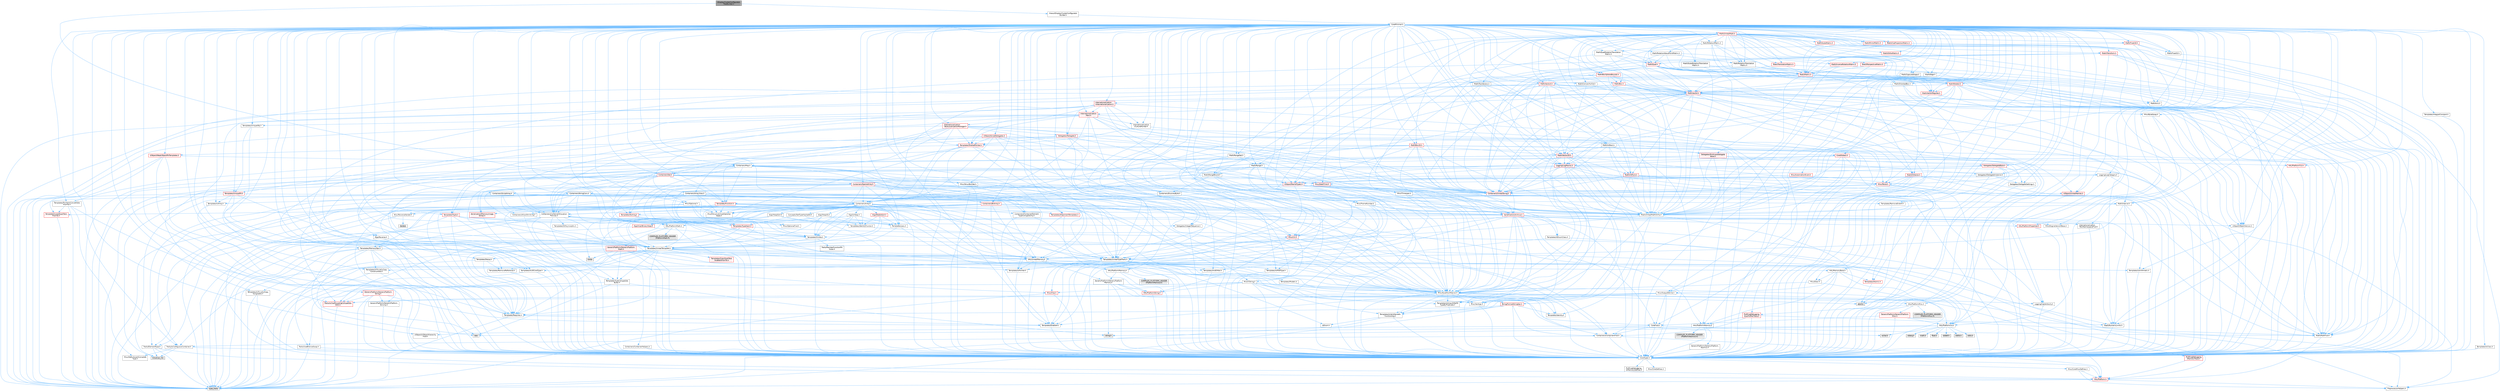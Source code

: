 digraph "IDisplayClusterConfiguratorTreeBuilder.h"
{
 // INTERACTIVE_SVG=YES
 // LATEX_PDF_SIZE
  bgcolor="transparent";
  edge [fontname=Helvetica,fontsize=10,labelfontname=Helvetica,labelfontsize=10];
  node [fontname=Helvetica,fontsize=10,shape=box,height=0.2,width=0.4];
  Node1 [id="Node000001",label="IDisplayClusterConfigurator\lTreeBuilder.h",height=0.2,width=0.4,color="gray40", fillcolor="grey60", style="filled", fontcolor="black",tooltip=" "];
  Node1 -> Node2 [id="edge1_Node000001_Node000002",color="steelblue1",style="solid",tooltip=" "];
  Node2 [id="Node000002",label="Views/IDisplayClusterConfigurator\lBuilder.h",height=0.2,width=0.4,color="grey40", fillcolor="white", style="filled",URL="$da/d19/IDisplayClusterConfiguratorBuilder_8h.html",tooltip=" "];
  Node2 -> Node3 [id="edge2_Node000002_Node000003",color="steelblue1",style="solid",tooltip=" "];
  Node3 [id="Node000003",label="CoreMinimal.h",height=0.2,width=0.4,color="grey40", fillcolor="white", style="filled",URL="$d7/d67/CoreMinimal_8h.html",tooltip=" "];
  Node3 -> Node4 [id="edge3_Node000003_Node000004",color="steelblue1",style="solid",tooltip=" "];
  Node4 [id="Node000004",label="CoreTypes.h",height=0.2,width=0.4,color="grey40", fillcolor="white", style="filled",URL="$dc/dec/CoreTypes_8h.html",tooltip=" "];
  Node4 -> Node5 [id="edge4_Node000004_Node000005",color="steelblue1",style="solid",tooltip=" "];
  Node5 [id="Node000005",label="HAL/Platform.h",height=0.2,width=0.4,color="red", fillcolor="#FFF0F0", style="filled",URL="$d9/dd0/Platform_8h.html",tooltip=" "];
  Node5 -> Node8 [id="edge5_Node000005_Node000008",color="steelblue1",style="solid",tooltip=" "];
  Node8 [id="Node000008",label="type_traits",height=0.2,width=0.4,color="grey60", fillcolor="#E0E0E0", style="filled",tooltip=" "];
  Node5 -> Node9 [id="edge6_Node000005_Node000009",color="steelblue1",style="solid",tooltip=" "];
  Node9 [id="Node000009",label="PreprocessorHelpers.h",height=0.2,width=0.4,color="grey40", fillcolor="white", style="filled",URL="$db/ddb/PreprocessorHelpers_8h.html",tooltip=" "];
  Node4 -> Node15 [id="edge7_Node000004_Node000015",color="steelblue1",style="solid",tooltip=" "];
  Node15 [id="Node000015",label="ProfilingDebugging\l/UMemoryDefines.h",height=0.2,width=0.4,color="grey40", fillcolor="white", style="filled",URL="$d2/da2/UMemoryDefines_8h.html",tooltip=" "];
  Node4 -> Node16 [id="edge8_Node000004_Node000016",color="steelblue1",style="solid",tooltip=" "];
  Node16 [id="Node000016",label="Misc/CoreMiscDefines.h",height=0.2,width=0.4,color="grey40", fillcolor="white", style="filled",URL="$da/d38/CoreMiscDefines_8h.html",tooltip=" "];
  Node16 -> Node5 [id="edge9_Node000016_Node000005",color="steelblue1",style="solid",tooltip=" "];
  Node16 -> Node9 [id="edge10_Node000016_Node000009",color="steelblue1",style="solid",tooltip=" "];
  Node4 -> Node17 [id="edge11_Node000004_Node000017",color="steelblue1",style="solid",tooltip=" "];
  Node17 [id="Node000017",label="Misc/CoreDefines.h",height=0.2,width=0.4,color="grey40", fillcolor="white", style="filled",URL="$d3/dd2/CoreDefines_8h.html",tooltip=" "];
  Node3 -> Node18 [id="edge12_Node000003_Node000018",color="steelblue1",style="solid",tooltip=" "];
  Node18 [id="Node000018",label="CoreFwd.h",height=0.2,width=0.4,color="grey40", fillcolor="white", style="filled",URL="$d1/d1e/CoreFwd_8h.html",tooltip=" "];
  Node18 -> Node4 [id="edge13_Node000018_Node000004",color="steelblue1",style="solid",tooltip=" "];
  Node18 -> Node19 [id="edge14_Node000018_Node000019",color="steelblue1",style="solid",tooltip=" "];
  Node19 [id="Node000019",label="Containers/ContainersFwd.h",height=0.2,width=0.4,color="grey40", fillcolor="white", style="filled",URL="$d4/d0a/ContainersFwd_8h.html",tooltip=" "];
  Node19 -> Node5 [id="edge15_Node000019_Node000005",color="steelblue1",style="solid",tooltip=" "];
  Node19 -> Node4 [id="edge16_Node000019_Node000004",color="steelblue1",style="solid",tooltip=" "];
  Node19 -> Node20 [id="edge17_Node000019_Node000020",color="steelblue1",style="solid",tooltip=" "];
  Node20 [id="Node000020",label="Traits/IsContiguousContainer.h",height=0.2,width=0.4,color="grey40", fillcolor="white", style="filled",URL="$d5/d3c/IsContiguousContainer_8h.html",tooltip=" "];
  Node20 -> Node4 [id="edge18_Node000020_Node000004",color="steelblue1",style="solid",tooltip=" "];
  Node20 -> Node21 [id="edge19_Node000020_Node000021",color="steelblue1",style="solid",tooltip=" "];
  Node21 [id="Node000021",label="Misc/StaticAssertComplete\lType.h",height=0.2,width=0.4,color="grey40", fillcolor="white", style="filled",URL="$d5/d4e/StaticAssertCompleteType_8h.html",tooltip=" "];
  Node20 -> Node22 [id="edge20_Node000020_Node000022",color="steelblue1",style="solid",tooltip=" "];
  Node22 [id="Node000022",label="initializer_list",height=0.2,width=0.4,color="grey60", fillcolor="#E0E0E0", style="filled",tooltip=" "];
  Node18 -> Node23 [id="edge21_Node000018_Node000023",color="steelblue1",style="solid",tooltip=" "];
  Node23 [id="Node000023",label="Math/MathFwd.h",height=0.2,width=0.4,color="grey40", fillcolor="white", style="filled",URL="$d2/d10/MathFwd_8h.html",tooltip=" "];
  Node23 -> Node5 [id="edge22_Node000023_Node000005",color="steelblue1",style="solid",tooltip=" "];
  Node18 -> Node24 [id="edge23_Node000018_Node000024",color="steelblue1",style="solid",tooltip=" "];
  Node24 [id="Node000024",label="UObject/UObjectHierarchy\lFwd.h",height=0.2,width=0.4,color="grey40", fillcolor="white", style="filled",URL="$d3/d13/UObjectHierarchyFwd_8h.html",tooltip=" "];
  Node3 -> Node24 [id="edge24_Node000003_Node000024",color="steelblue1",style="solid",tooltip=" "];
  Node3 -> Node19 [id="edge25_Node000003_Node000019",color="steelblue1",style="solid",tooltip=" "];
  Node3 -> Node25 [id="edge26_Node000003_Node000025",color="steelblue1",style="solid",tooltip=" "];
  Node25 [id="Node000025",label="Misc/VarArgs.h",height=0.2,width=0.4,color="grey40", fillcolor="white", style="filled",URL="$d5/d6f/VarArgs_8h.html",tooltip=" "];
  Node25 -> Node4 [id="edge27_Node000025_Node000004",color="steelblue1",style="solid",tooltip=" "];
  Node3 -> Node26 [id="edge28_Node000003_Node000026",color="steelblue1",style="solid",tooltip=" "];
  Node26 [id="Node000026",label="Logging/LogVerbosity.h",height=0.2,width=0.4,color="grey40", fillcolor="white", style="filled",URL="$d2/d8f/LogVerbosity_8h.html",tooltip=" "];
  Node26 -> Node4 [id="edge29_Node000026_Node000004",color="steelblue1",style="solid",tooltip=" "];
  Node3 -> Node27 [id="edge30_Node000003_Node000027",color="steelblue1",style="solid",tooltip=" "];
  Node27 [id="Node000027",label="Misc/OutputDevice.h",height=0.2,width=0.4,color="grey40", fillcolor="white", style="filled",URL="$d7/d32/OutputDevice_8h.html",tooltip=" "];
  Node27 -> Node18 [id="edge31_Node000027_Node000018",color="steelblue1",style="solid",tooltip=" "];
  Node27 -> Node4 [id="edge32_Node000027_Node000004",color="steelblue1",style="solid",tooltip=" "];
  Node27 -> Node26 [id="edge33_Node000027_Node000026",color="steelblue1",style="solid",tooltip=" "];
  Node27 -> Node25 [id="edge34_Node000027_Node000025",color="steelblue1",style="solid",tooltip=" "];
  Node27 -> Node28 [id="edge35_Node000027_Node000028",color="steelblue1",style="solid",tooltip=" "];
  Node28 [id="Node000028",label="Templates/IsArrayOrRefOf\lTypeByPredicate.h",height=0.2,width=0.4,color="grey40", fillcolor="white", style="filled",URL="$d6/da1/IsArrayOrRefOfTypeByPredicate_8h.html",tooltip=" "];
  Node28 -> Node4 [id="edge36_Node000028_Node000004",color="steelblue1",style="solid",tooltip=" "];
  Node27 -> Node29 [id="edge37_Node000027_Node000029",color="steelblue1",style="solid",tooltip=" "];
  Node29 [id="Node000029",label="Templates/IsValidVariadic\lFunctionArg.h",height=0.2,width=0.4,color="grey40", fillcolor="white", style="filled",URL="$d0/dc8/IsValidVariadicFunctionArg_8h.html",tooltip=" "];
  Node29 -> Node4 [id="edge38_Node000029_Node000004",color="steelblue1",style="solid",tooltip=" "];
  Node29 -> Node30 [id="edge39_Node000029_Node000030",color="steelblue1",style="solid",tooltip=" "];
  Node30 [id="Node000030",label="IsEnum.h",height=0.2,width=0.4,color="grey40", fillcolor="white", style="filled",URL="$d4/de5/IsEnum_8h.html",tooltip=" "];
  Node29 -> Node8 [id="edge40_Node000029_Node000008",color="steelblue1",style="solid",tooltip=" "];
  Node27 -> Node31 [id="edge41_Node000027_Node000031",color="steelblue1",style="solid",tooltip=" "];
  Node31 [id="Node000031",label="Traits/IsCharEncodingCompatible\lWith.h",height=0.2,width=0.4,color="red", fillcolor="#FFF0F0", style="filled",URL="$df/dd1/IsCharEncodingCompatibleWith_8h.html",tooltip=" "];
  Node31 -> Node8 [id="edge42_Node000031_Node000008",color="steelblue1",style="solid",tooltip=" "];
  Node3 -> Node33 [id="edge43_Node000003_Node000033",color="steelblue1",style="solid",tooltip=" "];
  Node33 [id="Node000033",label="HAL/PlatformCrt.h",height=0.2,width=0.4,color="grey40", fillcolor="white", style="filled",URL="$d8/d75/PlatformCrt_8h.html",tooltip=" "];
  Node33 -> Node34 [id="edge44_Node000033_Node000034",color="steelblue1",style="solid",tooltip=" "];
  Node34 [id="Node000034",label="new",height=0.2,width=0.4,color="grey60", fillcolor="#E0E0E0", style="filled",tooltip=" "];
  Node33 -> Node35 [id="edge45_Node000033_Node000035",color="steelblue1",style="solid",tooltip=" "];
  Node35 [id="Node000035",label="wchar.h",height=0.2,width=0.4,color="grey60", fillcolor="#E0E0E0", style="filled",tooltip=" "];
  Node33 -> Node36 [id="edge46_Node000033_Node000036",color="steelblue1",style="solid",tooltip=" "];
  Node36 [id="Node000036",label="stddef.h",height=0.2,width=0.4,color="grey60", fillcolor="#E0E0E0", style="filled",tooltip=" "];
  Node33 -> Node37 [id="edge47_Node000033_Node000037",color="steelblue1",style="solid",tooltip=" "];
  Node37 [id="Node000037",label="stdlib.h",height=0.2,width=0.4,color="grey60", fillcolor="#E0E0E0", style="filled",tooltip=" "];
  Node33 -> Node38 [id="edge48_Node000033_Node000038",color="steelblue1",style="solid",tooltip=" "];
  Node38 [id="Node000038",label="stdio.h",height=0.2,width=0.4,color="grey60", fillcolor="#E0E0E0", style="filled",tooltip=" "];
  Node33 -> Node39 [id="edge49_Node000033_Node000039",color="steelblue1",style="solid",tooltip=" "];
  Node39 [id="Node000039",label="stdarg.h",height=0.2,width=0.4,color="grey60", fillcolor="#E0E0E0", style="filled",tooltip=" "];
  Node33 -> Node40 [id="edge50_Node000033_Node000040",color="steelblue1",style="solid",tooltip=" "];
  Node40 [id="Node000040",label="math.h",height=0.2,width=0.4,color="grey60", fillcolor="#E0E0E0", style="filled",tooltip=" "];
  Node33 -> Node41 [id="edge51_Node000033_Node000041",color="steelblue1",style="solid",tooltip=" "];
  Node41 [id="Node000041",label="float.h",height=0.2,width=0.4,color="grey60", fillcolor="#E0E0E0", style="filled",tooltip=" "];
  Node33 -> Node42 [id="edge52_Node000033_Node000042",color="steelblue1",style="solid",tooltip=" "];
  Node42 [id="Node000042",label="string.h",height=0.2,width=0.4,color="grey60", fillcolor="#E0E0E0", style="filled",tooltip=" "];
  Node3 -> Node43 [id="edge53_Node000003_Node000043",color="steelblue1",style="solid",tooltip=" "];
  Node43 [id="Node000043",label="HAL/PlatformMisc.h",height=0.2,width=0.4,color="grey40", fillcolor="white", style="filled",URL="$d0/df5/PlatformMisc_8h.html",tooltip=" "];
  Node43 -> Node4 [id="edge54_Node000043_Node000004",color="steelblue1",style="solid",tooltip=" "];
  Node43 -> Node44 [id="edge55_Node000043_Node000044",color="steelblue1",style="solid",tooltip=" "];
  Node44 [id="Node000044",label="GenericPlatform/GenericPlatform\lMisc.h",height=0.2,width=0.4,color="red", fillcolor="#FFF0F0", style="filled",URL="$db/d9a/GenericPlatformMisc_8h.html",tooltip=" "];
  Node44 -> Node18 [id="edge56_Node000044_Node000018",color="steelblue1",style="solid",tooltip=" "];
  Node44 -> Node4 [id="edge57_Node000044_Node000004",color="steelblue1",style="solid",tooltip=" "];
  Node44 -> Node33 [id="edge58_Node000044_Node000033",color="steelblue1",style="solid",tooltip=" "];
  Node44 -> Node48 [id="edge59_Node000044_Node000048",color="steelblue1",style="solid",tooltip=" "];
  Node48 [id="Node000048",label="Math/NumericLimits.h",height=0.2,width=0.4,color="grey40", fillcolor="white", style="filled",URL="$df/d1b/NumericLimits_8h.html",tooltip=" "];
  Node48 -> Node4 [id="edge60_Node000048_Node000004",color="steelblue1",style="solid",tooltip=" "];
  Node43 -> Node53 [id="edge61_Node000043_Node000053",color="steelblue1",style="solid",tooltip=" "];
  Node53 [id="Node000053",label="COMPILED_PLATFORM_HEADER\l(PlatformMisc.h)",height=0.2,width=0.4,color="grey60", fillcolor="#E0E0E0", style="filled",tooltip=" "];
  Node43 -> Node54 [id="edge62_Node000043_Node000054",color="steelblue1",style="solid",tooltip=" "];
  Node54 [id="Node000054",label="ProfilingDebugging\l/CpuProfilerTrace.h",height=0.2,width=0.4,color="red", fillcolor="#FFF0F0", style="filled",URL="$da/dcb/CpuProfilerTrace_8h.html",tooltip=" "];
  Node54 -> Node4 [id="edge63_Node000054_Node000004",color="steelblue1",style="solid",tooltip=" "];
  Node54 -> Node19 [id="edge64_Node000054_Node000019",color="steelblue1",style="solid",tooltip=" "];
  Node54 -> Node55 [id="edge65_Node000054_Node000055",color="steelblue1",style="solid",tooltip=" "];
  Node55 [id="Node000055",label="HAL/PlatformAtomics.h",height=0.2,width=0.4,color="grey40", fillcolor="white", style="filled",URL="$d3/d36/PlatformAtomics_8h.html",tooltip=" "];
  Node55 -> Node4 [id="edge66_Node000055_Node000004",color="steelblue1",style="solid",tooltip=" "];
  Node55 -> Node56 [id="edge67_Node000055_Node000056",color="steelblue1",style="solid",tooltip=" "];
  Node56 [id="Node000056",label="GenericPlatform/GenericPlatform\lAtomics.h",height=0.2,width=0.4,color="grey40", fillcolor="white", style="filled",URL="$da/d72/GenericPlatformAtomics_8h.html",tooltip=" "];
  Node56 -> Node4 [id="edge68_Node000056_Node000004",color="steelblue1",style="solid",tooltip=" "];
  Node55 -> Node57 [id="edge69_Node000055_Node000057",color="steelblue1",style="solid",tooltip=" "];
  Node57 [id="Node000057",label="COMPILED_PLATFORM_HEADER\l(PlatformAtomics.h)",height=0.2,width=0.4,color="grey60", fillcolor="#E0E0E0", style="filled",tooltip=" "];
  Node54 -> Node9 [id="edge70_Node000054_Node000009",color="steelblue1",style="solid",tooltip=" "];
  Node3 -> Node62 [id="edge71_Node000003_Node000062",color="steelblue1",style="solid",tooltip=" "];
  Node62 [id="Node000062",label="Misc/AssertionMacros.h",height=0.2,width=0.4,color="grey40", fillcolor="white", style="filled",URL="$d0/dfa/AssertionMacros_8h.html",tooltip=" "];
  Node62 -> Node4 [id="edge72_Node000062_Node000004",color="steelblue1",style="solid",tooltip=" "];
  Node62 -> Node5 [id="edge73_Node000062_Node000005",color="steelblue1",style="solid",tooltip=" "];
  Node62 -> Node43 [id="edge74_Node000062_Node000043",color="steelblue1",style="solid",tooltip=" "];
  Node62 -> Node9 [id="edge75_Node000062_Node000009",color="steelblue1",style="solid",tooltip=" "];
  Node62 -> Node63 [id="edge76_Node000062_Node000063",color="steelblue1",style="solid",tooltip=" "];
  Node63 [id="Node000063",label="Templates/EnableIf.h",height=0.2,width=0.4,color="grey40", fillcolor="white", style="filled",URL="$d7/d60/EnableIf_8h.html",tooltip=" "];
  Node63 -> Node4 [id="edge77_Node000063_Node000004",color="steelblue1",style="solid",tooltip=" "];
  Node62 -> Node28 [id="edge78_Node000062_Node000028",color="steelblue1",style="solid",tooltip=" "];
  Node62 -> Node29 [id="edge79_Node000062_Node000029",color="steelblue1",style="solid",tooltip=" "];
  Node62 -> Node31 [id="edge80_Node000062_Node000031",color="steelblue1",style="solid",tooltip=" "];
  Node62 -> Node25 [id="edge81_Node000062_Node000025",color="steelblue1",style="solid",tooltip=" "];
  Node62 -> Node64 [id="edge82_Node000062_Node000064",color="steelblue1",style="solid",tooltip=" "];
  Node64 [id="Node000064",label="String/FormatStringSan.h",height=0.2,width=0.4,color="red", fillcolor="#FFF0F0", style="filled",URL="$d3/d8b/FormatStringSan_8h.html",tooltip=" "];
  Node64 -> Node8 [id="edge83_Node000064_Node000008",color="steelblue1",style="solid",tooltip=" "];
  Node64 -> Node4 [id="edge84_Node000064_Node000004",color="steelblue1",style="solid",tooltip=" "];
  Node64 -> Node65 [id="edge85_Node000064_Node000065",color="steelblue1",style="solid",tooltip=" "];
  Node65 [id="Node000065",label="Templates/Requires.h",height=0.2,width=0.4,color="grey40", fillcolor="white", style="filled",URL="$dc/d96/Requires_8h.html",tooltip=" "];
  Node65 -> Node63 [id="edge86_Node000065_Node000063",color="steelblue1",style="solid",tooltip=" "];
  Node65 -> Node8 [id="edge87_Node000065_Node000008",color="steelblue1",style="solid",tooltip=" "];
  Node64 -> Node66 [id="edge88_Node000064_Node000066",color="steelblue1",style="solid",tooltip=" "];
  Node66 [id="Node000066",label="Templates/Identity.h",height=0.2,width=0.4,color="grey40", fillcolor="white", style="filled",URL="$d0/dd5/Identity_8h.html",tooltip=" "];
  Node64 -> Node29 [id="edge89_Node000064_Node000029",color="steelblue1",style="solid",tooltip=" "];
  Node64 -> Node19 [id="edge90_Node000064_Node000019",color="steelblue1",style="solid",tooltip=" "];
  Node62 -> Node70 [id="edge91_Node000062_Node000070",color="steelblue1",style="solid",tooltip=" "];
  Node70 [id="Node000070",label="atomic",height=0.2,width=0.4,color="grey60", fillcolor="#E0E0E0", style="filled",tooltip=" "];
  Node3 -> Node71 [id="edge92_Node000003_Node000071",color="steelblue1",style="solid",tooltip=" "];
  Node71 [id="Node000071",label="Templates/IsPointer.h",height=0.2,width=0.4,color="grey40", fillcolor="white", style="filled",URL="$d7/d05/IsPointer_8h.html",tooltip=" "];
  Node71 -> Node4 [id="edge93_Node000071_Node000004",color="steelblue1",style="solid",tooltip=" "];
  Node3 -> Node72 [id="edge94_Node000003_Node000072",color="steelblue1",style="solid",tooltip=" "];
  Node72 [id="Node000072",label="HAL/PlatformMemory.h",height=0.2,width=0.4,color="grey40", fillcolor="white", style="filled",URL="$de/d68/PlatformMemory_8h.html",tooltip=" "];
  Node72 -> Node4 [id="edge95_Node000072_Node000004",color="steelblue1",style="solid",tooltip=" "];
  Node72 -> Node73 [id="edge96_Node000072_Node000073",color="steelblue1",style="solid",tooltip=" "];
  Node73 [id="Node000073",label="GenericPlatform/GenericPlatform\lMemory.h",height=0.2,width=0.4,color="grey40", fillcolor="white", style="filled",URL="$dd/d22/GenericPlatformMemory_8h.html",tooltip=" "];
  Node73 -> Node18 [id="edge97_Node000073_Node000018",color="steelblue1",style="solid",tooltip=" "];
  Node73 -> Node4 [id="edge98_Node000073_Node000004",color="steelblue1",style="solid",tooltip=" "];
  Node73 -> Node74 [id="edge99_Node000073_Node000074",color="steelblue1",style="solid",tooltip=" "];
  Node74 [id="Node000074",label="HAL/PlatformString.h",height=0.2,width=0.4,color="red", fillcolor="#FFF0F0", style="filled",URL="$db/db5/PlatformString_8h.html",tooltip=" "];
  Node74 -> Node4 [id="edge100_Node000074_Node000004",color="steelblue1",style="solid",tooltip=" "];
  Node73 -> Node42 [id="edge101_Node000073_Node000042",color="steelblue1",style="solid",tooltip=" "];
  Node73 -> Node35 [id="edge102_Node000073_Node000035",color="steelblue1",style="solid",tooltip=" "];
  Node72 -> Node76 [id="edge103_Node000072_Node000076",color="steelblue1",style="solid",tooltip=" "];
  Node76 [id="Node000076",label="COMPILED_PLATFORM_HEADER\l(PlatformMemory.h)",height=0.2,width=0.4,color="grey60", fillcolor="#E0E0E0", style="filled",tooltip=" "];
  Node3 -> Node55 [id="edge104_Node000003_Node000055",color="steelblue1",style="solid",tooltip=" "];
  Node3 -> Node77 [id="edge105_Node000003_Node000077",color="steelblue1",style="solid",tooltip=" "];
  Node77 [id="Node000077",label="Misc/Exec.h",height=0.2,width=0.4,color="grey40", fillcolor="white", style="filled",URL="$de/ddb/Exec_8h.html",tooltip=" "];
  Node77 -> Node4 [id="edge106_Node000077_Node000004",color="steelblue1",style="solid",tooltip=" "];
  Node77 -> Node62 [id="edge107_Node000077_Node000062",color="steelblue1",style="solid",tooltip=" "];
  Node3 -> Node78 [id="edge108_Node000003_Node000078",color="steelblue1",style="solid",tooltip=" "];
  Node78 [id="Node000078",label="HAL/MemoryBase.h",height=0.2,width=0.4,color="grey40", fillcolor="white", style="filled",URL="$d6/d9f/MemoryBase_8h.html",tooltip=" "];
  Node78 -> Node4 [id="edge109_Node000078_Node000004",color="steelblue1",style="solid",tooltip=" "];
  Node78 -> Node55 [id="edge110_Node000078_Node000055",color="steelblue1",style="solid",tooltip=" "];
  Node78 -> Node33 [id="edge111_Node000078_Node000033",color="steelblue1",style="solid",tooltip=" "];
  Node78 -> Node77 [id="edge112_Node000078_Node000077",color="steelblue1",style="solid",tooltip=" "];
  Node78 -> Node27 [id="edge113_Node000078_Node000027",color="steelblue1",style="solid",tooltip=" "];
  Node78 -> Node79 [id="edge114_Node000078_Node000079",color="steelblue1",style="solid",tooltip=" "];
  Node79 [id="Node000079",label="Templates/Atomic.h",height=0.2,width=0.4,color="red", fillcolor="#FFF0F0", style="filled",URL="$d3/d91/Atomic_8h.html",tooltip=" "];
  Node79 -> Node70 [id="edge115_Node000079_Node000070",color="steelblue1",style="solid",tooltip=" "];
  Node3 -> Node88 [id="edge116_Node000003_Node000088",color="steelblue1",style="solid",tooltip=" "];
  Node88 [id="Node000088",label="HAL/UnrealMemory.h",height=0.2,width=0.4,color="grey40", fillcolor="white", style="filled",URL="$d9/d96/UnrealMemory_8h.html",tooltip=" "];
  Node88 -> Node4 [id="edge117_Node000088_Node000004",color="steelblue1",style="solid",tooltip=" "];
  Node88 -> Node73 [id="edge118_Node000088_Node000073",color="steelblue1",style="solid",tooltip=" "];
  Node88 -> Node78 [id="edge119_Node000088_Node000078",color="steelblue1",style="solid",tooltip=" "];
  Node88 -> Node72 [id="edge120_Node000088_Node000072",color="steelblue1",style="solid",tooltip=" "];
  Node88 -> Node89 [id="edge121_Node000088_Node000089",color="steelblue1",style="solid",tooltip=" "];
  Node89 [id="Node000089",label="ProfilingDebugging\l/MemoryTrace.h",height=0.2,width=0.4,color="red", fillcolor="#FFF0F0", style="filled",URL="$da/dd7/MemoryTrace_8h.html",tooltip=" "];
  Node89 -> Node5 [id="edge122_Node000089_Node000005",color="steelblue1",style="solid",tooltip=" "];
  Node88 -> Node71 [id="edge123_Node000088_Node000071",color="steelblue1",style="solid",tooltip=" "];
  Node3 -> Node90 [id="edge124_Node000003_Node000090",color="steelblue1",style="solid",tooltip=" "];
  Node90 [id="Node000090",label="Templates/IsArithmetic.h",height=0.2,width=0.4,color="grey40", fillcolor="white", style="filled",URL="$d2/d5d/IsArithmetic_8h.html",tooltip=" "];
  Node90 -> Node4 [id="edge125_Node000090_Node000004",color="steelblue1",style="solid",tooltip=" "];
  Node3 -> Node84 [id="edge126_Node000003_Node000084",color="steelblue1",style="solid",tooltip=" "];
  Node84 [id="Node000084",label="Templates/AndOrNot.h",height=0.2,width=0.4,color="grey40", fillcolor="white", style="filled",URL="$db/d0a/AndOrNot_8h.html",tooltip=" "];
  Node84 -> Node4 [id="edge127_Node000084_Node000004",color="steelblue1",style="solid",tooltip=" "];
  Node3 -> Node91 [id="edge128_Node000003_Node000091",color="steelblue1",style="solid",tooltip=" "];
  Node91 [id="Node000091",label="Templates/IsPODType.h",height=0.2,width=0.4,color="grey40", fillcolor="white", style="filled",URL="$d7/db1/IsPODType_8h.html",tooltip=" "];
  Node91 -> Node4 [id="edge129_Node000091_Node000004",color="steelblue1",style="solid",tooltip=" "];
  Node3 -> Node92 [id="edge130_Node000003_Node000092",color="steelblue1",style="solid",tooltip=" "];
  Node92 [id="Node000092",label="Templates/IsUECoreType.h",height=0.2,width=0.4,color="grey40", fillcolor="white", style="filled",URL="$d1/db8/IsUECoreType_8h.html",tooltip=" "];
  Node92 -> Node4 [id="edge131_Node000092_Node000004",color="steelblue1",style="solid",tooltip=" "];
  Node92 -> Node8 [id="edge132_Node000092_Node000008",color="steelblue1",style="solid",tooltip=" "];
  Node3 -> Node85 [id="edge133_Node000003_Node000085",color="steelblue1",style="solid",tooltip=" "];
  Node85 [id="Node000085",label="Templates/IsTriviallyCopy\lConstructible.h",height=0.2,width=0.4,color="grey40", fillcolor="white", style="filled",URL="$d3/d78/IsTriviallyCopyConstructible_8h.html",tooltip=" "];
  Node85 -> Node4 [id="edge134_Node000085_Node000004",color="steelblue1",style="solid",tooltip=" "];
  Node85 -> Node8 [id="edge135_Node000085_Node000008",color="steelblue1",style="solid",tooltip=" "];
  Node3 -> Node93 [id="edge136_Node000003_Node000093",color="steelblue1",style="solid",tooltip=" "];
  Node93 [id="Node000093",label="Templates/UnrealTypeTraits.h",height=0.2,width=0.4,color="grey40", fillcolor="white", style="filled",URL="$d2/d2d/UnrealTypeTraits_8h.html",tooltip=" "];
  Node93 -> Node4 [id="edge137_Node000093_Node000004",color="steelblue1",style="solid",tooltip=" "];
  Node93 -> Node71 [id="edge138_Node000093_Node000071",color="steelblue1",style="solid",tooltip=" "];
  Node93 -> Node62 [id="edge139_Node000093_Node000062",color="steelblue1",style="solid",tooltip=" "];
  Node93 -> Node84 [id="edge140_Node000093_Node000084",color="steelblue1",style="solid",tooltip=" "];
  Node93 -> Node63 [id="edge141_Node000093_Node000063",color="steelblue1",style="solid",tooltip=" "];
  Node93 -> Node90 [id="edge142_Node000093_Node000090",color="steelblue1",style="solid",tooltip=" "];
  Node93 -> Node30 [id="edge143_Node000093_Node000030",color="steelblue1",style="solid",tooltip=" "];
  Node93 -> Node94 [id="edge144_Node000093_Node000094",color="steelblue1",style="solid",tooltip=" "];
  Node94 [id="Node000094",label="Templates/Models.h",height=0.2,width=0.4,color="grey40", fillcolor="white", style="filled",URL="$d3/d0c/Models_8h.html",tooltip=" "];
  Node94 -> Node66 [id="edge145_Node000094_Node000066",color="steelblue1",style="solid",tooltip=" "];
  Node93 -> Node91 [id="edge146_Node000093_Node000091",color="steelblue1",style="solid",tooltip=" "];
  Node93 -> Node92 [id="edge147_Node000093_Node000092",color="steelblue1",style="solid",tooltip=" "];
  Node93 -> Node85 [id="edge148_Node000093_Node000085",color="steelblue1",style="solid",tooltip=" "];
  Node3 -> Node63 [id="edge149_Node000003_Node000063",color="steelblue1",style="solid",tooltip=" "];
  Node3 -> Node95 [id="edge150_Node000003_Node000095",color="steelblue1",style="solid",tooltip=" "];
  Node95 [id="Node000095",label="Templates/RemoveReference.h",height=0.2,width=0.4,color="grey40", fillcolor="white", style="filled",URL="$da/dbe/RemoveReference_8h.html",tooltip=" "];
  Node95 -> Node4 [id="edge151_Node000095_Node000004",color="steelblue1",style="solid",tooltip=" "];
  Node3 -> Node96 [id="edge152_Node000003_Node000096",color="steelblue1",style="solid",tooltip=" "];
  Node96 [id="Node000096",label="Templates/IntegralConstant.h",height=0.2,width=0.4,color="grey40", fillcolor="white", style="filled",URL="$db/d1b/IntegralConstant_8h.html",tooltip=" "];
  Node96 -> Node4 [id="edge153_Node000096_Node000004",color="steelblue1",style="solid",tooltip=" "];
  Node3 -> Node97 [id="edge154_Node000003_Node000097",color="steelblue1",style="solid",tooltip=" "];
  Node97 [id="Node000097",label="Templates/IsClass.h",height=0.2,width=0.4,color="grey40", fillcolor="white", style="filled",URL="$db/dcb/IsClass_8h.html",tooltip=" "];
  Node97 -> Node4 [id="edge155_Node000097_Node000004",color="steelblue1",style="solid",tooltip=" "];
  Node3 -> Node98 [id="edge156_Node000003_Node000098",color="steelblue1",style="solid",tooltip=" "];
  Node98 [id="Node000098",label="Templates/TypeCompatible\lBytes.h",height=0.2,width=0.4,color="grey40", fillcolor="white", style="filled",URL="$df/d0a/TypeCompatibleBytes_8h.html",tooltip=" "];
  Node98 -> Node4 [id="edge157_Node000098_Node000004",color="steelblue1",style="solid",tooltip=" "];
  Node98 -> Node42 [id="edge158_Node000098_Node000042",color="steelblue1",style="solid",tooltip=" "];
  Node98 -> Node34 [id="edge159_Node000098_Node000034",color="steelblue1",style="solid",tooltip=" "];
  Node98 -> Node8 [id="edge160_Node000098_Node000008",color="steelblue1",style="solid",tooltip=" "];
  Node3 -> Node20 [id="edge161_Node000003_Node000020",color="steelblue1",style="solid",tooltip=" "];
  Node3 -> Node99 [id="edge162_Node000003_Node000099",color="steelblue1",style="solid",tooltip=" "];
  Node99 [id="Node000099",label="Templates/UnrealTemplate.h",height=0.2,width=0.4,color="grey40", fillcolor="white", style="filled",URL="$d4/d24/UnrealTemplate_8h.html",tooltip=" "];
  Node99 -> Node4 [id="edge163_Node000099_Node000004",color="steelblue1",style="solid",tooltip=" "];
  Node99 -> Node71 [id="edge164_Node000099_Node000071",color="steelblue1",style="solid",tooltip=" "];
  Node99 -> Node88 [id="edge165_Node000099_Node000088",color="steelblue1",style="solid",tooltip=" "];
  Node99 -> Node100 [id="edge166_Node000099_Node000100",color="steelblue1",style="solid",tooltip=" "];
  Node100 [id="Node000100",label="Templates/CopyQualifiers\lAndRefsFromTo.h",height=0.2,width=0.4,color="red", fillcolor="#FFF0F0", style="filled",URL="$d3/db3/CopyQualifiersAndRefsFromTo_8h.html",tooltip=" "];
  Node99 -> Node93 [id="edge167_Node000099_Node000093",color="steelblue1",style="solid",tooltip=" "];
  Node99 -> Node95 [id="edge168_Node000099_Node000095",color="steelblue1",style="solid",tooltip=" "];
  Node99 -> Node65 [id="edge169_Node000099_Node000065",color="steelblue1",style="solid",tooltip=" "];
  Node99 -> Node98 [id="edge170_Node000099_Node000098",color="steelblue1",style="solid",tooltip=" "];
  Node99 -> Node66 [id="edge171_Node000099_Node000066",color="steelblue1",style="solid",tooltip=" "];
  Node99 -> Node20 [id="edge172_Node000099_Node000020",color="steelblue1",style="solid",tooltip=" "];
  Node99 -> Node102 [id="edge173_Node000099_Node000102",color="steelblue1",style="solid",tooltip=" "];
  Node102 [id="Node000102",label="Traits/UseBitwiseSwap.h",height=0.2,width=0.4,color="grey40", fillcolor="white", style="filled",URL="$db/df3/UseBitwiseSwap_8h.html",tooltip=" "];
  Node102 -> Node4 [id="edge174_Node000102_Node000004",color="steelblue1",style="solid",tooltip=" "];
  Node102 -> Node8 [id="edge175_Node000102_Node000008",color="steelblue1",style="solid",tooltip=" "];
  Node99 -> Node8 [id="edge176_Node000099_Node000008",color="steelblue1",style="solid",tooltip=" "];
  Node3 -> Node48 [id="edge177_Node000003_Node000048",color="steelblue1",style="solid",tooltip=" "];
  Node3 -> Node103 [id="edge178_Node000003_Node000103",color="steelblue1",style="solid",tooltip=" "];
  Node103 [id="Node000103",label="HAL/PlatformMath.h",height=0.2,width=0.4,color="grey40", fillcolor="white", style="filled",URL="$dc/d53/PlatformMath_8h.html",tooltip=" "];
  Node103 -> Node4 [id="edge179_Node000103_Node000004",color="steelblue1",style="solid",tooltip=" "];
  Node103 -> Node104 [id="edge180_Node000103_Node000104",color="steelblue1",style="solid",tooltip=" "];
  Node104 [id="Node000104",label="GenericPlatform/GenericPlatform\lMath.h",height=0.2,width=0.4,color="red", fillcolor="#FFF0F0", style="filled",URL="$d5/d79/GenericPlatformMath_8h.html",tooltip=" "];
  Node104 -> Node4 [id="edge181_Node000104_Node000004",color="steelblue1",style="solid",tooltip=" "];
  Node104 -> Node19 [id="edge182_Node000104_Node000019",color="steelblue1",style="solid",tooltip=" "];
  Node104 -> Node33 [id="edge183_Node000104_Node000033",color="steelblue1",style="solid",tooltip=" "];
  Node104 -> Node84 [id="edge184_Node000104_Node000084",color="steelblue1",style="solid",tooltip=" "];
  Node104 -> Node105 [id="edge185_Node000104_Node000105",color="steelblue1",style="solid",tooltip=" "];
  Node105 [id="Node000105",label="Templates/Decay.h",height=0.2,width=0.4,color="grey40", fillcolor="white", style="filled",URL="$dd/d0f/Decay_8h.html",tooltip=" "];
  Node105 -> Node4 [id="edge186_Node000105_Node000004",color="steelblue1",style="solid",tooltip=" "];
  Node105 -> Node95 [id="edge187_Node000105_Node000095",color="steelblue1",style="solid",tooltip=" "];
  Node105 -> Node8 [id="edge188_Node000105_Node000008",color="steelblue1",style="solid",tooltip=" "];
  Node104 -> Node93 [id="edge189_Node000104_Node000093",color="steelblue1",style="solid",tooltip=" "];
  Node104 -> Node65 [id="edge190_Node000104_Node000065",color="steelblue1",style="solid",tooltip=" "];
  Node104 -> Node98 [id="edge191_Node000104_Node000098",color="steelblue1",style="solid",tooltip=" "];
  Node104 -> Node109 [id="edge192_Node000104_Node000109",color="steelblue1",style="solid",tooltip=" "];
  Node109 [id="Node000109",label="limits",height=0.2,width=0.4,color="grey60", fillcolor="#E0E0E0", style="filled",tooltip=" "];
  Node104 -> Node8 [id="edge193_Node000104_Node000008",color="steelblue1",style="solid",tooltip=" "];
  Node103 -> Node110 [id="edge194_Node000103_Node000110",color="steelblue1",style="solid",tooltip=" "];
  Node110 [id="Node000110",label="COMPILED_PLATFORM_HEADER\l(PlatformMath.h)",height=0.2,width=0.4,color="grey60", fillcolor="#E0E0E0", style="filled",tooltip=" "];
  Node3 -> Node86 [id="edge195_Node000003_Node000086",color="steelblue1",style="solid",tooltip=" "];
  Node86 [id="Node000086",label="Templates/IsTriviallyCopy\lAssignable.h",height=0.2,width=0.4,color="grey40", fillcolor="white", style="filled",URL="$d2/df2/IsTriviallyCopyAssignable_8h.html",tooltip=" "];
  Node86 -> Node4 [id="edge196_Node000086_Node000004",color="steelblue1",style="solid",tooltip=" "];
  Node86 -> Node8 [id="edge197_Node000086_Node000008",color="steelblue1",style="solid",tooltip=" "];
  Node3 -> Node111 [id="edge198_Node000003_Node000111",color="steelblue1",style="solid",tooltip=" "];
  Node111 [id="Node000111",label="Templates/MemoryOps.h",height=0.2,width=0.4,color="grey40", fillcolor="white", style="filled",URL="$db/dea/MemoryOps_8h.html",tooltip=" "];
  Node111 -> Node4 [id="edge199_Node000111_Node000004",color="steelblue1",style="solid",tooltip=" "];
  Node111 -> Node88 [id="edge200_Node000111_Node000088",color="steelblue1",style="solid",tooltip=" "];
  Node111 -> Node86 [id="edge201_Node000111_Node000086",color="steelblue1",style="solid",tooltip=" "];
  Node111 -> Node85 [id="edge202_Node000111_Node000085",color="steelblue1",style="solid",tooltip=" "];
  Node111 -> Node65 [id="edge203_Node000111_Node000065",color="steelblue1",style="solid",tooltip=" "];
  Node111 -> Node93 [id="edge204_Node000111_Node000093",color="steelblue1",style="solid",tooltip=" "];
  Node111 -> Node102 [id="edge205_Node000111_Node000102",color="steelblue1",style="solid",tooltip=" "];
  Node111 -> Node34 [id="edge206_Node000111_Node000034",color="steelblue1",style="solid",tooltip=" "];
  Node111 -> Node8 [id="edge207_Node000111_Node000008",color="steelblue1",style="solid",tooltip=" "];
  Node3 -> Node112 [id="edge208_Node000003_Node000112",color="steelblue1",style="solid",tooltip=" "];
  Node112 [id="Node000112",label="Containers/ContainerAllocation\lPolicies.h",height=0.2,width=0.4,color="grey40", fillcolor="white", style="filled",URL="$d7/dff/ContainerAllocationPolicies_8h.html",tooltip=" "];
  Node112 -> Node4 [id="edge209_Node000112_Node000004",color="steelblue1",style="solid",tooltip=" "];
  Node112 -> Node113 [id="edge210_Node000112_Node000113",color="steelblue1",style="solid",tooltip=" "];
  Node113 [id="Node000113",label="Containers/ContainerHelpers.h",height=0.2,width=0.4,color="grey40", fillcolor="white", style="filled",URL="$d7/d33/ContainerHelpers_8h.html",tooltip=" "];
  Node113 -> Node4 [id="edge211_Node000113_Node000004",color="steelblue1",style="solid",tooltip=" "];
  Node112 -> Node112 [id="edge212_Node000112_Node000112",color="steelblue1",style="solid",tooltip=" "];
  Node112 -> Node103 [id="edge213_Node000112_Node000103",color="steelblue1",style="solid",tooltip=" "];
  Node112 -> Node88 [id="edge214_Node000112_Node000088",color="steelblue1",style="solid",tooltip=" "];
  Node112 -> Node48 [id="edge215_Node000112_Node000048",color="steelblue1",style="solid",tooltip=" "];
  Node112 -> Node62 [id="edge216_Node000112_Node000062",color="steelblue1",style="solid",tooltip=" "];
  Node112 -> Node114 [id="edge217_Node000112_Node000114",color="steelblue1",style="solid",tooltip=" "];
  Node114 [id="Node000114",label="Templates/IsPolymorphic.h",height=0.2,width=0.4,color="grey40", fillcolor="white", style="filled",URL="$dc/d20/IsPolymorphic_8h.html",tooltip=" "];
  Node112 -> Node111 [id="edge218_Node000112_Node000111",color="steelblue1",style="solid",tooltip=" "];
  Node112 -> Node98 [id="edge219_Node000112_Node000098",color="steelblue1",style="solid",tooltip=" "];
  Node112 -> Node8 [id="edge220_Node000112_Node000008",color="steelblue1",style="solid",tooltip=" "];
  Node3 -> Node115 [id="edge221_Node000003_Node000115",color="steelblue1",style="solid",tooltip=" "];
  Node115 [id="Node000115",label="Templates/IsEnumClass.h",height=0.2,width=0.4,color="grey40", fillcolor="white", style="filled",URL="$d7/d15/IsEnumClass_8h.html",tooltip=" "];
  Node115 -> Node4 [id="edge222_Node000115_Node000004",color="steelblue1",style="solid",tooltip=" "];
  Node115 -> Node84 [id="edge223_Node000115_Node000084",color="steelblue1",style="solid",tooltip=" "];
  Node3 -> Node116 [id="edge224_Node000003_Node000116",color="steelblue1",style="solid",tooltip=" "];
  Node116 [id="Node000116",label="HAL/PlatformProperties.h",height=0.2,width=0.4,color="red", fillcolor="#FFF0F0", style="filled",URL="$d9/db0/PlatformProperties_8h.html",tooltip=" "];
  Node116 -> Node4 [id="edge225_Node000116_Node000004",color="steelblue1",style="solid",tooltip=" "];
  Node3 -> Node119 [id="edge226_Node000003_Node000119",color="steelblue1",style="solid",tooltip=" "];
  Node119 [id="Node000119",label="Misc/EngineVersionBase.h",height=0.2,width=0.4,color="grey40", fillcolor="white", style="filled",URL="$d5/d2b/EngineVersionBase_8h.html",tooltip=" "];
  Node119 -> Node4 [id="edge227_Node000119_Node000004",color="steelblue1",style="solid",tooltip=" "];
  Node3 -> Node120 [id="edge228_Node000003_Node000120",color="steelblue1",style="solid",tooltip=" "];
  Node120 [id="Node000120",label="Internationalization\l/TextNamespaceFwd.h",height=0.2,width=0.4,color="grey40", fillcolor="white", style="filled",URL="$d8/d97/TextNamespaceFwd_8h.html",tooltip=" "];
  Node120 -> Node4 [id="edge229_Node000120_Node000004",color="steelblue1",style="solid",tooltip=" "];
  Node3 -> Node121 [id="edge230_Node000003_Node000121",color="steelblue1",style="solid",tooltip=" "];
  Node121 [id="Node000121",label="Serialization/Archive.h",height=0.2,width=0.4,color="red", fillcolor="#FFF0F0", style="filled",URL="$d7/d3b/Archive_8h.html",tooltip=" "];
  Node121 -> Node18 [id="edge231_Node000121_Node000018",color="steelblue1",style="solid",tooltip=" "];
  Node121 -> Node4 [id="edge232_Node000121_Node000004",color="steelblue1",style="solid",tooltip=" "];
  Node121 -> Node116 [id="edge233_Node000121_Node000116",color="steelblue1",style="solid",tooltip=" "];
  Node121 -> Node120 [id="edge234_Node000121_Node000120",color="steelblue1",style="solid",tooltip=" "];
  Node121 -> Node23 [id="edge235_Node000121_Node000023",color="steelblue1",style="solid",tooltip=" "];
  Node121 -> Node62 [id="edge236_Node000121_Node000062",color="steelblue1",style="solid",tooltip=" "];
  Node121 -> Node119 [id="edge237_Node000121_Node000119",color="steelblue1",style="solid",tooltip=" "];
  Node121 -> Node25 [id="edge238_Node000121_Node000025",color="steelblue1",style="solid",tooltip=" "];
  Node121 -> Node63 [id="edge239_Node000121_Node000063",color="steelblue1",style="solid",tooltip=" "];
  Node121 -> Node28 [id="edge240_Node000121_Node000028",color="steelblue1",style="solid",tooltip=" "];
  Node121 -> Node115 [id="edge241_Node000121_Node000115",color="steelblue1",style="solid",tooltip=" "];
  Node121 -> Node29 [id="edge242_Node000121_Node000029",color="steelblue1",style="solid",tooltip=" "];
  Node121 -> Node99 [id="edge243_Node000121_Node000099",color="steelblue1",style="solid",tooltip=" "];
  Node121 -> Node31 [id="edge244_Node000121_Node000031",color="steelblue1",style="solid",tooltip=" "];
  Node121 -> Node124 [id="edge245_Node000121_Node000124",color="steelblue1",style="solid",tooltip=" "];
  Node124 [id="Node000124",label="UObject/ObjectVersion.h",height=0.2,width=0.4,color="grey40", fillcolor="white", style="filled",URL="$da/d63/ObjectVersion_8h.html",tooltip=" "];
  Node124 -> Node4 [id="edge246_Node000124_Node000004",color="steelblue1",style="solid",tooltip=" "];
  Node3 -> Node125 [id="edge247_Node000003_Node000125",color="steelblue1",style="solid",tooltip=" "];
  Node125 [id="Node000125",label="Templates/Less.h",height=0.2,width=0.4,color="grey40", fillcolor="white", style="filled",URL="$de/dc8/Less_8h.html",tooltip=" "];
  Node125 -> Node4 [id="edge248_Node000125_Node000004",color="steelblue1",style="solid",tooltip=" "];
  Node125 -> Node99 [id="edge249_Node000125_Node000099",color="steelblue1",style="solid",tooltip=" "];
  Node3 -> Node126 [id="edge250_Node000003_Node000126",color="steelblue1",style="solid",tooltip=" "];
  Node126 [id="Node000126",label="Templates/Sorting.h",height=0.2,width=0.4,color="red", fillcolor="#FFF0F0", style="filled",URL="$d3/d9e/Sorting_8h.html",tooltip=" "];
  Node126 -> Node4 [id="edge251_Node000126_Node000004",color="steelblue1",style="solid",tooltip=" "];
  Node126 -> Node103 [id="edge252_Node000126_Node000103",color="steelblue1",style="solid",tooltip=" "];
  Node126 -> Node125 [id="edge253_Node000126_Node000125",color="steelblue1",style="solid",tooltip=" "];
  Node3 -> Node137 [id="edge254_Node000003_Node000137",color="steelblue1",style="solid",tooltip=" "];
  Node137 [id="Node000137",label="Misc/Char.h",height=0.2,width=0.4,color="red", fillcolor="#FFF0F0", style="filled",URL="$d0/d58/Char_8h.html",tooltip=" "];
  Node137 -> Node4 [id="edge255_Node000137_Node000004",color="steelblue1",style="solid",tooltip=" "];
  Node137 -> Node8 [id="edge256_Node000137_Node000008",color="steelblue1",style="solid",tooltip=" "];
  Node3 -> Node140 [id="edge257_Node000003_Node000140",color="steelblue1",style="solid",tooltip=" "];
  Node140 [id="Node000140",label="GenericPlatform/GenericPlatform\lStricmp.h",height=0.2,width=0.4,color="grey40", fillcolor="white", style="filled",URL="$d2/d86/GenericPlatformStricmp_8h.html",tooltip=" "];
  Node140 -> Node4 [id="edge258_Node000140_Node000004",color="steelblue1",style="solid",tooltip=" "];
  Node3 -> Node141 [id="edge259_Node000003_Node000141",color="steelblue1",style="solid",tooltip=" "];
  Node141 [id="Node000141",label="GenericPlatform/GenericPlatform\lString.h",height=0.2,width=0.4,color="red", fillcolor="#FFF0F0", style="filled",URL="$dd/d20/GenericPlatformString_8h.html",tooltip=" "];
  Node141 -> Node4 [id="edge260_Node000141_Node000004",color="steelblue1",style="solid",tooltip=" "];
  Node141 -> Node140 [id="edge261_Node000141_Node000140",color="steelblue1",style="solid",tooltip=" "];
  Node141 -> Node63 [id="edge262_Node000141_Node000063",color="steelblue1",style="solid",tooltip=" "];
  Node141 -> Node31 [id="edge263_Node000141_Node000031",color="steelblue1",style="solid",tooltip=" "];
  Node141 -> Node8 [id="edge264_Node000141_Node000008",color="steelblue1",style="solid",tooltip=" "];
  Node3 -> Node74 [id="edge265_Node000003_Node000074",color="steelblue1",style="solid",tooltip=" "];
  Node3 -> Node144 [id="edge266_Node000003_Node000144",color="steelblue1",style="solid",tooltip=" "];
  Node144 [id="Node000144",label="Misc/CString.h",height=0.2,width=0.4,color="grey40", fillcolor="white", style="filled",URL="$d2/d49/CString_8h.html",tooltip=" "];
  Node144 -> Node4 [id="edge267_Node000144_Node000004",color="steelblue1",style="solid",tooltip=" "];
  Node144 -> Node33 [id="edge268_Node000144_Node000033",color="steelblue1",style="solid",tooltip=" "];
  Node144 -> Node74 [id="edge269_Node000144_Node000074",color="steelblue1",style="solid",tooltip=" "];
  Node144 -> Node62 [id="edge270_Node000144_Node000062",color="steelblue1",style="solid",tooltip=" "];
  Node144 -> Node137 [id="edge271_Node000144_Node000137",color="steelblue1",style="solid",tooltip=" "];
  Node144 -> Node25 [id="edge272_Node000144_Node000025",color="steelblue1",style="solid",tooltip=" "];
  Node144 -> Node28 [id="edge273_Node000144_Node000028",color="steelblue1",style="solid",tooltip=" "];
  Node144 -> Node29 [id="edge274_Node000144_Node000029",color="steelblue1",style="solid",tooltip=" "];
  Node144 -> Node31 [id="edge275_Node000144_Node000031",color="steelblue1",style="solid",tooltip=" "];
  Node3 -> Node145 [id="edge276_Node000003_Node000145",color="steelblue1",style="solid",tooltip=" "];
  Node145 [id="Node000145",label="Misc/Crc.h",height=0.2,width=0.4,color="red", fillcolor="#FFF0F0", style="filled",URL="$d4/dd2/Crc_8h.html",tooltip=" "];
  Node145 -> Node4 [id="edge277_Node000145_Node000004",color="steelblue1",style="solid",tooltip=" "];
  Node145 -> Node74 [id="edge278_Node000145_Node000074",color="steelblue1",style="solid",tooltip=" "];
  Node145 -> Node62 [id="edge279_Node000145_Node000062",color="steelblue1",style="solid",tooltip=" "];
  Node145 -> Node144 [id="edge280_Node000145_Node000144",color="steelblue1",style="solid",tooltip=" "];
  Node145 -> Node137 [id="edge281_Node000145_Node000137",color="steelblue1",style="solid",tooltip=" "];
  Node145 -> Node93 [id="edge282_Node000145_Node000093",color="steelblue1",style="solid",tooltip=" "];
  Node3 -> Node136 [id="edge283_Node000003_Node000136",color="steelblue1",style="solid",tooltip=" "];
  Node136 [id="Node000136",label="Math/UnrealMathUtility.h",height=0.2,width=0.4,color="grey40", fillcolor="white", style="filled",URL="$db/db8/UnrealMathUtility_8h.html",tooltip=" "];
  Node136 -> Node4 [id="edge284_Node000136_Node000004",color="steelblue1",style="solid",tooltip=" "];
  Node136 -> Node62 [id="edge285_Node000136_Node000062",color="steelblue1",style="solid",tooltip=" "];
  Node136 -> Node103 [id="edge286_Node000136_Node000103",color="steelblue1",style="solid",tooltip=" "];
  Node136 -> Node23 [id="edge287_Node000136_Node000023",color="steelblue1",style="solid",tooltip=" "];
  Node136 -> Node66 [id="edge288_Node000136_Node000066",color="steelblue1",style="solid",tooltip=" "];
  Node136 -> Node65 [id="edge289_Node000136_Node000065",color="steelblue1",style="solid",tooltip=" "];
  Node3 -> Node146 [id="edge290_Node000003_Node000146",color="steelblue1",style="solid",tooltip=" "];
  Node146 [id="Node000146",label="Containers/UnrealString.h",height=0.2,width=0.4,color="red", fillcolor="#FFF0F0", style="filled",URL="$d5/dba/UnrealString_8h.html",tooltip=" "];
  Node3 -> Node150 [id="edge291_Node000003_Node000150",color="steelblue1",style="solid",tooltip=" "];
  Node150 [id="Node000150",label="Containers/Array.h",height=0.2,width=0.4,color="grey40", fillcolor="white", style="filled",URL="$df/dd0/Array_8h.html",tooltip=" "];
  Node150 -> Node4 [id="edge292_Node000150_Node000004",color="steelblue1",style="solid",tooltip=" "];
  Node150 -> Node62 [id="edge293_Node000150_Node000062",color="steelblue1",style="solid",tooltip=" "];
  Node150 -> Node151 [id="edge294_Node000150_Node000151",color="steelblue1",style="solid",tooltip=" "];
  Node151 [id="Node000151",label="Misc/IntrusiveUnsetOptional\lState.h",height=0.2,width=0.4,color="grey40", fillcolor="white", style="filled",URL="$d2/d0a/IntrusiveUnsetOptionalState_8h.html",tooltip=" "];
  Node151 -> Node152 [id="edge295_Node000151_Node000152",color="steelblue1",style="solid",tooltip=" "];
  Node152 [id="Node000152",label="Misc/OptionalFwd.h",height=0.2,width=0.4,color="grey40", fillcolor="white", style="filled",URL="$dc/d50/OptionalFwd_8h.html",tooltip=" "];
  Node150 -> Node153 [id="edge296_Node000150_Node000153",color="steelblue1",style="solid",tooltip=" "];
  Node153 [id="Node000153",label="Misc/ReverseIterate.h",height=0.2,width=0.4,color="grey40", fillcolor="white", style="filled",URL="$db/de3/ReverseIterate_8h.html",tooltip=" "];
  Node153 -> Node5 [id="edge297_Node000153_Node000005",color="steelblue1",style="solid",tooltip=" "];
  Node153 -> Node154 [id="edge298_Node000153_Node000154",color="steelblue1",style="solid",tooltip=" "];
  Node154 [id="Node000154",label="iterator",height=0.2,width=0.4,color="grey60", fillcolor="#E0E0E0", style="filled",tooltip=" "];
  Node150 -> Node88 [id="edge299_Node000150_Node000088",color="steelblue1",style="solid",tooltip=" "];
  Node150 -> Node93 [id="edge300_Node000150_Node000093",color="steelblue1",style="solid",tooltip=" "];
  Node150 -> Node99 [id="edge301_Node000150_Node000099",color="steelblue1",style="solid",tooltip=" "];
  Node150 -> Node155 [id="edge302_Node000150_Node000155",color="steelblue1",style="solid",tooltip=" "];
  Node155 [id="Node000155",label="Containers/AllowShrinking.h",height=0.2,width=0.4,color="grey40", fillcolor="white", style="filled",URL="$d7/d1a/AllowShrinking_8h.html",tooltip=" "];
  Node155 -> Node4 [id="edge303_Node000155_Node000004",color="steelblue1",style="solid",tooltip=" "];
  Node150 -> Node112 [id="edge304_Node000150_Node000112",color="steelblue1",style="solid",tooltip=" "];
  Node150 -> Node156 [id="edge305_Node000150_Node000156",color="steelblue1",style="solid",tooltip=" "];
  Node156 [id="Node000156",label="Containers/ContainerElement\lTypeCompatibility.h",height=0.2,width=0.4,color="grey40", fillcolor="white", style="filled",URL="$df/ddf/ContainerElementTypeCompatibility_8h.html",tooltip=" "];
  Node156 -> Node4 [id="edge306_Node000156_Node000004",color="steelblue1",style="solid",tooltip=" "];
  Node156 -> Node93 [id="edge307_Node000156_Node000093",color="steelblue1",style="solid",tooltip=" "];
  Node150 -> Node121 [id="edge308_Node000150_Node000121",color="steelblue1",style="solid",tooltip=" "];
  Node150 -> Node157 [id="edge309_Node000150_Node000157",color="steelblue1",style="solid",tooltip=" "];
  Node157 [id="Node000157",label="Serialization/MemoryImage\lWriter.h",height=0.2,width=0.4,color="red", fillcolor="#FFF0F0", style="filled",URL="$d0/d08/MemoryImageWriter_8h.html",tooltip=" "];
  Node157 -> Node4 [id="edge310_Node000157_Node000004",color="steelblue1",style="solid",tooltip=" "];
  Node150 -> Node166 [id="edge311_Node000150_Node000166",color="steelblue1",style="solid",tooltip=" "];
  Node166 [id="Node000166",label="Algo/Heapify.h",height=0.2,width=0.4,color="grey40", fillcolor="white", style="filled",URL="$d0/d2a/Heapify_8h.html",tooltip=" "];
  Node166 -> Node133 [id="edge312_Node000166_Node000133",color="steelblue1",style="solid",tooltip=" "];
  Node133 [id="Node000133",label="Algo/Impl/BinaryHeap.h",height=0.2,width=0.4,color="red", fillcolor="#FFF0F0", style="filled",URL="$d7/da3/Algo_2Impl_2BinaryHeap_8h.html",tooltip=" "];
  Node133 -> Node129 [id="edge313_Node000133_Node000129",color="steelblue1",style="solid",tooltip=" "];
  Node129 [id="Node000129",label="Templates/Invoke.h",height=0.2,width=0.4,color="grey40", fillcolor="white", style="filled",URL="$d7/deb/Invoke_8h.html",tooltip=" "];
  Node129 -> Node4 [id="edge314_Node000129_Node000004",color="steelblue1",style="solid",tooltip=" "];
  Node129 -> Node130 [id="edge315_Node000129_Node000130",color="steelblue1",style="solid",tooltip=" "];
  Node130 [id="Node000130",label="Traits/MemberFunctionPtr\lOuter.h",height=0.2,width=0.4,color="grey40", fillcolor="white", style="filled",URL="$db/da7/MemberFunctionPtrOuter_8h.html",tooltip=" "];
  Node129 -> Node99 [id="edge316_Node000129_Node000099",color="steelblue1",style="solid",tooltip=" "];
  Node129 -> Node8 [id="edge317_Node000129_Node000008",color="steelblue1",style="solid",tooltip=" "];
  Node133 -> Node8 [id="edge318_Node000133_Node000008",color="steelblue1",style="solid",tooltip=" "];
  Node166 -> Node128 [id="edge319_Node000166_Node000128",color="steelblue1",style="solid",tooltip=" "];
  Node128 [id="Node000128",label="Templates/IdentityFunctor.h",height=0.2,width=0.4,color="grey40", fillcolor="white", style="filled",URL="$d7/d2e/IdentityFunctor_8h.html",tooltip=" "];
  Node128 -> Node5 [id="edge320_Node000128_Node000005",color="steelblue1",style="solid",tooltip=" "];
  Node166 -> Node129 [id="edge321_Node000166_Node000129",color="steelblue1",style="solid",tooltip=" "];
  Node166 -> Node125 [id="edge322_Node000166_Node000125",color="steelblue1",style="solid",tooltip=" "];
  Node166 -> Node99 [id="edge323_Node000166_Node000099",color="steelblue1",style="solid",tooltip=" "];
  Node150 -> Node167 [id="edge324_Node000150_Node000167",color="steelblue1",style="solid",tooltip=" "];
  Node167 [id="Node000167",label="Algo/HeapSort.h",height=0.2,width=0.4,color="grey40", fillcolor="white", style="filled",URL="$d3/d92/HeapSort_8h.html",tooltip=" "];
  Node167 -> Node133 [id="edge325_Node000167_Node000133",color="steelblue1",style="solid",tooltip=" "];
  Node167 -> Node128 [id="edge326_Node000167_Node000128",color="steelblue1",style="solid",tooltip=" "];
  Node167 -> Node125 [id="edge327_Node000167_Node000125",color="steelblue1",style="solid",tooltip=" "];
  Node167 -> Node99 [id="edge328_Node000167_Node000099",color="steelblue1",style="solid",tooltip=" "];
  Node150 -> Node168 [id="edge329_Node000150_Node000168",color="steelblue1",style="solid",tooltip=" "];
  Node168 [id="Node000168",label="Algo/IsHeap.h",height=0.2,width=0.4,color="grey40", fillcolor="white", style="filled",URL="$de/d32/IsHeap_8h.html",tooltip=" "];
  Node168 -> Node133 [id="edge330_Node000168_Node000133",color="steelblue1",style="solid",tooltip=" "];
  Node168 -> Node128 [id="edge331_Node000168_Node000128",color="steelblue1",style="solid",tooltip=" "];
  Node168 -> Node129 [id="edge332_Node000168_Node000129",color="steelblue1",style="solid",tooltip=" "];
  Node168 -> Node125 [id="edge333_Node000168_Node000125",color="steelblue1",style="solid",tooltip=" "];
  Node168 -> Node99 [id="edge334_Node000168_Node000099",color="steelblue1",style="solid",tooltip=" "];
  Node150 -> Node133 [id="edge335_Node000150_Node000133",color="steelblue1",style="solid",tooltip=" "];
  Node150 -> Node169 [id="edge336_Node000150_Node000169",color="steelblue1",style="solid",tooltip=" "];
  Node169 [id="Node000169",label="Algo/StableSort.h",height=0.2,width=0.4,color="red", fillcolor="#FFF0F0", style="filled",URL="$d7/d3c/StableSort_8h.html",tooltip=" "];
  Node169 -> Node128 [id="edge337_Node000169_Node000128",color="steelblue1",style="solid",tooltip=" "];
  Node169 -> Node129 [id="edge338_Node000169_Node000129",color="steelblue1",style="solid",tooltip=" "];
  Node169 -> Node125 [id="edge339_Node000169_Node000125",color="steelblue1",style="solid",tooltip=" "];
  Node169 -> Node99 [id="edge340_Node000169_Node000099",color="steelblue1",style="solid",tooltip=" "];
  Node150 -> Node171 [id="edge341_Node000150_Node000171",color="steelblue1",style="solid",tooltip=" "];
  Node171 [id="Node000171",label="Concepts/GetTypeHashable.h",height=0.2,width=0.4,color="grey40", fillcolor="white", style="filled",URL="$d3/da2/GetTypeHashable_8h.html",tooltip=" "];
  Node171 -> Node4 [id="edge342_Node000171_Node000004",color="steelblue1",style="solid",tooltip=" "];
  Node171 -> Node162 [id="edge343_Node000171_Node000162",color="steelblue1",style="solid",tooltip=" "];
  Node162 [id="Node000162",label="Templates/TypeHash.h",height=0.2,width=0.4,color="red", fillcolor="#FFF0F0", style="filled",URL="$d1/d62/TypeHash_8h.html",tooltip=" "];
  Node162 -> Node4 [id="edge344_Node000162_Node000004",color="steelblue1",style="solid",tooltip=" "];
  Node162 -> Node65 [id="edge345_Node000162_Node000065",color="steelblue1",style="solid",tooltip=" "];
  Node162 -> Node145 [id="edge346_Node000162_Node000145",color="steelblue1",style="solid",tooltip=" "];
  Node162 -> Node8 [id="edge347_Node000162_Node000008",color="steelblue1",style="solid",tooltip=" "];
  Node150 -> Node128 [id="edge348_Node000150_Node000128",color="steelblue1",style="solid",tooltip=" "];
  Node150 -> Node129 [id="edge349_Node000150_Node000129",color="steelblue1",style="solid",tooltip=" "];
  Node150 -> Node125 [id="edge350_Node000150_Node000125",color="steelblue1",style="solid",tooltip=" "];
  Node150 -> Node172 [id="edge351_Node000150_Node000172",color="steelblue1",style="solid",tooltip=" "];
  Node172 [id="Node000172",label="Templates/LosesQualifiers\lFromTo.h",height=0.2,width=0.4,color="red", fillcolor="#FFF0F0", style="filled",URL="$d2/db3/LosesQualifiersFromTo_8h.html",tooltip=" "];
  Node172 -> Node8 [id="edge352_Node000172_Node000008",color="steelblue1",style="solid",tooltip=" "];
  Node150 -> Node65 [id="edge353_Node000150_Node000065",color="steelblue1",style="solid",tooltip=" "];
  Node150 -> Node126 [id="edge354_Node000150_Node000126",color="steelblue1",style="solid",tooltip=" "];
  Node150 -> Node173 [id="edge355_Node000150_Node000173",color="steelblue1",style="solid",tooltip=" "];
  Node173 [id="Node000173",label="Templates/AlignmentTemplates.h",height=0.2,width=0.4,color="red", fillcolor="#FFF0F0", style="filled",URL="$dd/d32/AlignmentTemplates_8h.html",tooltip=" "];
  Node173 -> Node4 [id="edge356_Node000173_Node000004",color="steelblue1",style="solid",tooltip=" "];
  Node173 -> Node71 [id="edge357_Node000173_Node000071",color="steelblue1",style="solid",tooltip=" "];
  Node150 -> Node46 [id="edge358_Node000150_Node000046",color="steelblue1",style="solid",tooltip=" "];
  Node46 [id="Node000046",label="Traits/ElementType.h",height=0.2,width=0.4,color="grey40", fillcolor="white", style="filled",URL="$d5/d4f/ElementType_8h.html",tooltip=" "];
  Node46 -> Node5 [id="edge359_Node000046_Node000005",color="steelblue1",style="solid",tooltip=" "];
  Node46 -> Node22 [id="edge360_Node000046_Node000022",color="steelblue1",style="solid",tooltip=" "];
  Node46 -> Node8 [id="edge361_Node000046_Node000008",color="steelblue1",style="solid",tooltip=" "];
  Node150 -> Node109 [id="edge362_Node000150_Node000109",color="steelblue1",style="solid",tooltip=" "];
  Node150 -> Node8 [id="edge363_Node000150_Node000008",color="steelblue1",style="solid",tooltip=" "];
  Node3 -> Node174 [id="edge364_Node000003_Node000174",color="steelblue1",style="solid",tooltip=" "];
  Node174 [id="Node000174",label="Misc/FrameNumber.h",height=0.2,width=0.4,color="grey40", fillcolor="white", style="filled",URL="$dd/dbd/FrameNumber_8h.html",tooltip=" "];
  Node174 -> Node4 [id="edge365_Node000174_Node000004",color="steelblue1",style="solid",tooltip=" "];
  Node174 -> Node48 [id="edge366_Node000174_Node000048",color="steelblue1",style="solid",tooltip=" "];
  Node174 -> Node136 [id="edge367_Node000174_Node000136",color="steelblue1",style="solid",tooltip=" "];
  Node174 -> Node63 [id="edge368_Node000174_Node000063",color="steelblue1",style="solid",tooltip=" "];
  Node174 -> Node93 [id="edge369_Node000174_Node000093",color="steelblue1",style="solid",tooltip=" "];
  Node3 -> Node175 [id="edge370_Node000003_Node000175",color="steelblue1",style="solid",tooltip=" "];
  Node175 [id="Node000175",label="Misc/Timespan.h",height=0.2,width=0.4,color="grey40", fillcolor="white", style="filled",URL="$da/dd9/Timespan_8h.html",tooltip=" "];
  Node175 -> Node4 [id="edge371_Node000175_Node000004",color="steelblue1",style="solid",tooltip=" "];
  Node175 -> Node176 [id="edge372_Node000175_Node000176",color="steelblue1",style="solid",tooltip=" "];
  Node176 [id="Node000176",label="Math/Interval.h",height=0.2,width=0.4,color="grey40", fillcolor="white", style="filled",URL="$d1/d55/Interval_8h.html",tooltip=" "];
  Node176 -> Node4 [id="edge373_Node000176_Node000004",color="steelblue1",style="solid",tooltip=" "];
  Node176 -> Node90 [id="edge374_Node000176_Node000090",color="steelblue1",style="solid",tooltip=" "];
  Node176 -> Node93 [id="edge375_Node000176_Node000093",color="steelblue1",style="solid",tooltip=" "];
  Node176 -> Node48 [id="edge376_Node000176_Node000048",color="steelblue1",style="solid",tooltip=" "];
  Node176 -> Node136 [id="edge377_Node000176_Node000136",color="steelblue1",style="solid",tooltip=" "];
  Node175 -> Node136 [id="edge378_Node000175_Node000136",color="steelblue1",style="solid",tooltip=" "];
  Node175 -> Node62 [id="edge379_Node000175_Node000062",color="steelblue1",style="solid",tooltip=" "];
  Node3 -> Node177 [id="edge380_Node000003_Node000177",color="steelblue1",style="solid",tooltip=" "];
  Node177 [id="Node000177",label="Containers/StringConv.h",height=0.2,width=0.4,color="grey40", fillcolor="white", style="filled",URL="$d3/ddf/StringConv_8h.html",tooltip=" "];
  Node177 -> Node4 [id="edge381_Node000177_Node000004",color="steelblue1",style="solid",tooltip=" "];
  Node177 -> Node62 [id="edge382_Node000177_Node000062",color="steelblue1",style="solid",tooltip=" "];
  Node177 -> Node112 [id="edge383_Node000177_Node000112",color="steelblue1",style="solid",tooltip=" "];
  Node177 -> Node150 [id="edge384_Node000177_Node000150",color="steelblue1",style="solid",tooltip=" "];
  Node177 -> Node144 [id="edge385_Node000177_Node000144",color="steelblue1",style="solid",tooltip=" "];
  Node177 -> Node178 [id="edge386_Node000177_Node000178",color="steelblue1",style="solid",tooltip=" "];
  Node178 [id="Node000178",label="Templates/IsArray.h",height=0.2,width=0.4,color="grey40", fillcolor="white", style="filled",URL="$d8/d8d/IsArray_8h.html",tooltip=" "];
  Node178 -> Node4 [id="edge387_Node000178_Node000004",color="steelblue1",style="solid",tooltip=" "];
  Node177 -> Node99 [id="edge388_Node000177_Node000099",color="steelblue1",style="solid",tooltip=" "];
  Node177 -> Node93 [id="edge389_Node000177_Node000093",color="steelblue1",style="solid",tooltip=" "];
  Node177 -> Node46 [id="edge390_Node000177_Node000046",color="steelblue1",style="solid",tooltip=" "];
  Node177 -> Node31 [id="edge391_Node000177_Node000031",color="steelblue1",style="solid",tooltip=" "];
  Node177 -> Node20 [id="edge392_Node000177_Node000020",color="steelblue1",style="solid",tooltip=" "];
  Node177 -> Node8 [id="edge393_Node000177_Node000008",color="steelblue1",style="solid",tooltip=" "];
  Node3 -> Node179 [id="edge394_Node000003_Node000179",color="steelblue1",style="solid",tooltip=" "];
  Node179 [id="Node000179",label="UObject/UnrealNames.h",height=0.2,width=0.4,color="red", fillcolor="#FFF0F0", style="filled",URL="$d8/db1/UnrealNames_8h.html",tooltip=" "];
  Node179 -> Node4 [id="edge395_Node000179_Node000004",color="steelblue1",style="solid",tooltip=" "];
  Node3 -> Node181 [id="edge396_Node000003_Node000181",color="steelblue1",style="solid",tooltip=" "];
  Node181 [id="Node000181",label="UObject/NameTypes.h",height=0.2,width=0.4,color="red", fillcolor="#FFF0F0", style="filled",URL="$d6/d35/NameTypes_8h.html",tooltip=" "];
  Node181 -> Node4 [id="edge397_Node000181_Node000004",color="steelblue1",style="solid",tooltip=" "];
  Node181 -> Node62 [id="edge398_Node000181_Node000062",color="steelblue1",style="solid",tooltip=" "];
  Node181 -> Node88 [id="edge399_Node000181_Node000088",color="steelblue1",style="solid",tooltip=" "];
  Node181 -> Node93 [id="edge400_Node000181_Node000093",color="steelblue1",style="solid",tooltip=" "];
  Node181 -> Node99 [id="edge401_Node000181_Node000099",color="steelblue1",style="solid",tooltip=" "];
  Node181 -> Node146 [id="edge402_Node000181_Node000146",color="steelblue1",style="solid",tooltip=" "];
  Node181 -> Node177 [id="edge403_Node000181_Node000177",color="steelblue1",style="solid",tooltip=" "];
  Node181 -> Node179 [id="edge404_Node000181_Node000179",color="steelblue1",style="solid",tooltip=" "];
  Node181 -> Node79 [id="edge405_Node000181_Node000079",color="steelblue1",style="solid",tooltip=" "];
  Node181 -> Node151 [id="edge406_Node000181_Node000151",color="steelblue1",style="solid",tooltip=" "];
  Node3 -> Node189 [id="edge407_Node000003_Node000189",color="steelblue1",style="solid",tooltip=" "];
  Node189 [id="Node000189",label="Misc/Parse.h",height=0.2,width=0.4,color="red", fillcolor="#FFF0F0", style="filled",URL="$dc/d71/Parse_8h.html",tooltip=" "];
  Node189 -> Node146 [id="edge408_Node000189_Node000146",color="steelblue1",style="solid",tooltip=" "];
  Node189 -> Node4 [id="edge409_Node000189_Node000004",color="steelblue1",style="solid",tooltip=" "];
  Node189 -> Node33 [id="edge410_Node000189_Node000033",color="steelblue1",style="solid",tooltip=" "];
  Node189 -> Node190 [id="edge411_Node000189_Node000190",color="steelblue1",style="solid",tooltip=" "];
  Node190 [id="Node000190",label="Templates/Function.h",height=0.2,width=0.4,color="red", fillcolor="#FFF0F0", style="filled",URL="$df/df5/Function_8h.html",tooltip=" "];
  Node190 -> Node4 [id="edge412_Node000190_Node000004",color="steelblue1",style="solid",tooltip=" "];
  Node190 -> Node62 [id="edge413_Node000190_Node000062",color="steelblue1",style="solid",tooltip=" "];
  Node190 -> Node151 [id="edge414_Node000190_Node000151",color="steelblue1",style="solid",tooltip=" "];
  Node190 -> Node88 [id="edge415_Node000190_Node000088",color="steelblue1",style="solid",tooltip=" "];
  Node190 -> Node93 [id="edge416_Node000190_Node000093",color="steelblue1",style="solid",tooltip=" "];
  Node190 -> Node129 [id="edge417_Node000190_Node000129",color="steelblue1",style="solid",tooltip=" "];
  Node190 -> Node99 [id="edge418_Node000190_Node000099",color="steelblue1",style="solid",tooltip=" "];
  Node190 -> Node65 [id="edge419_Node000190_Node000065",color="steelblue1",style="solid",tooltip=" "];
  Node190 -> Node136 [id="edge420_Node000190_Node000136",color="steelblue1",style="solid",tooltip=" "];
  Node190 -> Node34 [id="edge421_Node000190_Node000034",color="steelblue1",style="solid",tooltip=" "];
  Node190 -> Node8 [id="edge422_Node000190_Node000008",color="steelblue1",style="solid",tooltip=" "];
  Node3 -> Node173 [id="edge423_Node000003_Node000173",color="steelblue1",style="solid",tooltip=" "];
  Node3 -> Node192 [id="edge424_Node000003_Node000192",color="steelblue1",style="solid",tooltip=" "];
  Node192 [id="Node000192",label="Misc/StructBuilder.h",height=0.2,width=0.4,color="grey40", fillcolor="white", style="filled",URL="$d9/db3/StructBuilder_8h.html",tooltip=" "];
  Node192 -> Node4 [id="edge425_Node000192_Node000004",color="steelblue1",style="solid",tooltip=" "];
  Node192 -> Node136 [id="edge426_Node000192_Node000136",color="steelblue1",style="solid",tooltip=" "];
  Node192 -> Node173 [id="edge427_Node000192_Node000173",color="steelblue1",style="solid",tooltip=" "];
  Node3 -> Node105 [id="edge428_Node000003_Node000105",color="steelblue1",style="solid",tooltip=" "];
  Node3 -> Node193 [id="edge429_Node000003_Node000193",color="steelblue1",style="solid",tooltip=" "];
  Node193 [id="Node000193",label="Templates/PointerIsConvertible\lFromTo.h",height=0.2,width=0.4,color="grey40", fillcolor="white", style="filled",URL="$d6/d65/PointerIsConvertibleFromTo_8h.html",tooltip=" "];
  Node193 -> Node4 [id="edge430_Node000193_Node000004",color="steelblue1",style="solid",tooltip=" "];
  Node193 -> Node21 [id="edge431_Node000193_Node000021",color="steelblue1",style="solid",tooltip=" "];
  Node193 -> Node172 [id="edge432_Node000193_Node000172",color="steelblue1",style="solid",tooltip=" "];
  Node193 -> Node8 [id="edge433_Node000193_Node000008",color="steelblue1",style="solid",tooltip=" "];
  Node3 -> Node129 [id="edge434_Node000003_Node000129",color="steelblue1",style="solid",tooltip=" "];
  Node3 -> Node190 [id="edge435_Node000003_Node000190",color="steelblue1",style="solid",tooltip=" "];
  Node3 -> Node162 [id="edge436_Node000003_Node000162",color="steelblue1",style="solid",tooltip=" "];
  Node3 -> Node194 [id="edge437_Node000003_Node000194",color="steelblue1",style="solid",tooltip=" "];
  Node194 [id="Node000194",label="Containers/ScriptArray.h",height=0.2,width=0.4,color="grey40", fillcolor="white", style="filled",URL="$dc/daf/ScriptArray_8h.html",tooltip=" "];
  Node194 -> Node4 [id="edge438_Node000194_Node000004",color="steelblue1",style="solid",tooltip=" "];
  Node194 -> Node62 [id="edge439_Node000194_Node000062",color="steelblue1",style="solid",tooltip=" "];
  Node194 -> Node88 [id="edge440_Node000194_Node000088",color="steelblue1",style="solid",tooltip=" "];
  Node194 -> Node155 [id="edge441_Node000194_Node000155",color="steelblue1",style="solid",tooltip=" "];
  Node194 -> Node112 [id="edge442_Node000194_Node000112",color="steelblue1",style="solid",tooltip=" "];
  Node194 -> Node150 [id="edge443_Node000194_Node000150",color="steelblue1",style="solid",tooltip=" "];
  Node194 -> Node22 [id="edge444_Node000194_Node000022",color="steelblue1",style="solid",tooltip=" "];
  Node3 -> Node195 [id="edge445_Node000003_Node000195",color="steelblue1",style="solid",tooltip=" "];
  Node195 [id="Node000195",label="Containers/BitArray.h",height=0.2,width=0.4,color="red", fillcolor="#FFF0F0", style="filled",URL="$d1/de4/BitArray_8h.html",tooltip=" "];
  Node195 -> Node112 [id="edge446_Node000195_Node000112",color="steelblue1",style="solid",tooltip=" "];
  Node195 -> Node4 [id="edge447_Node000195_Node000004",color="steelblue1",style="solid",tooltip=" "];
  Node195 -> Node55 [id="edge448_Node000195_Node000055",color="steelblue1",style="solid",tooltip=" "];
  Node195 -> Node88 [id="edge449_Node000195_Node000088",color="steelblue1",style="solid",tooltip=" "];
  Node195 -> Node136 [id="edge450_Node000195_Node000136",color="steelblue1",style="solid",tooltip=" "];
  Node195 -> Node62 [id="edge451_Node000195_Node000062",color="steelblue1",style="solid",tooltip=" "];
  Node195 -> Node121 [id="edge452_Node000195_Node000121",color="steelblue1",style="solid",tooltip=" "];
  Node195 -> Node157 [id="edge453_Node000195_Node000157",color="steelblue1",style="solid",tooltip=" "];
  Node195 -> Node63 [id="edge454_Node000195_Node000063",color="steelblue1",style="solid",tooltip=" "];
  Node195 -> Node129 [id="edge455_Node000195_Node000129",color="steelblue1",style="solid",tooltip=" "];
  Node195 -> Node99 [id="edge456_Node000195_Node000099",color="steelblue1",style="solid",tooltip=" "];
  Node195 -> Node93 [id="edge457_Node000195_Node000093",color="steelblue1",style="solid",tooltip=" "];
  Node3 -> Node196 [id="edge458_Node000003_Node000196",color="steelblue1",style="solid",tooltip=" "];
  Node196 [id="Node000196",label="Containers/SparseArray.h",height=0.2,width=0.4,color="red", fillcolor="#FFF0F0", style="filled",URL="$d5/dbf/SparseArray_8h.html",tooltip=" "];
  Node196 -> Node4 [id="edge459_Node000196_Node000004",color="steelblue1",style="solid",tooltip=" "];
  Node196 -> Node62 [id="edge460_Node000196_Node000062",color="steelblue1",style="solid",tooltip=" "];
  Node196 -> Node88 [id="edge461_Node000196_Node000088",color="steelblue1",style="solid",tooltip=" "];
  Node196 -> Node93 [id="edge462_Node000196_Node000093",color="steelblue1",style="solid",tooltip=" "];
  Node196 -> Node99 [id="edge463_Node000196_Node000099",color="steelblue1",style="solid",tooltip=" "];
  Node196 -> Node112 [id="edge464_Node000196_Node000112",color="steelblue1",style="solid",tooltip=" "];
  Node196 -> Node125 [id="edge465_Node000196_Node000125",color="steelblue1",style="solid",tooltip=" "];
  Node196 -> Node150 [id="edge466_Node000196_Node000150",color="steelblue1",style="solid",tooltip=" "];
  Node196 -> Node136 [id="edge467_Node000196_Node000136",color="steelblue1",style="solid",tooltip=" "];
  Node196 -> Node194 [id="edge468_Node000196_Node000194",color="steelblue1",style="solid",tooltip=" "];
  Node196 -> Node195 [id="edge469_Node000196_Node000195",color="steelblue1",style="solid",tooltip=" "];
  Node196 -> Node157 [id="edge470_Node000196_Node000157",color="steelblue1",style="solid",tooltip=" "];
  Node196 -> Node146 [id="edge471_Node000196_Node000146",color="steelblue1",style="solid",tooltip=" "];
  Node196 -> Node151 [id="edge472_Node000196_Node000151",color="steelblue1",style="solid",tooltip=" "];
  Node3 -> Node212 [id="edge473_Node000003_Node000212",color="steelblue1",style="solid",tooltip=" "];
  Node212 [id="Node000212",label="Containers/Set.h",height=0.2,width=0.4,color="red", fillcolor="#FFF0F0", style="filled",URL="$d4/d45/Set_8h.html",tooltip=" "];
  Node212 -> Node112 [id="edge474_Node000212_Node000112",color="steelblue1",style="solid",tooltip=" "];
  Node212 -> Node156 [id="edge475_Node000212_Node000156",color="steelblue1",style="solid",tooltip=" "];
  Node212 -> Node196 [id="edge476_Node000212_Node000196",color="steelblue1",style="solid",tooltip=" "];
  Node212 -> Node19 [id="edge477_Node000212_Node000019",color="steelblue1",style="solid",tooltip=" "];
  Node212 -> Node136 [id="edge478_Node000212_Node000136",color="steelblue1",style="solid",tooltip=" "];
  Node212 -> Node62 [id="edge479_Node000212_Node000062",color="steelblue1",style="solid",tooltip=" "];
  Node212 -> Node192 [id="edge480_Node000212_Node000192",color="steelblue1",style="solid",tooltip=" "];
  Node212 -> Node157 [id="edge481_Node000212_Node000157",color="steelblue1",style="solid",tooltip=" "];
  Node212 -> Node190 [id="edge482_Node000212_Node000190",color="steelblue1",style="solid",tooltip=" "];
  Node212 -> Node126 [id="edge483_Node000212_Node000126",color="steelblue1",style="solid",tooltip=" "];
  Node212 -> Node162 [id="edge484_Node000212_Node000162",color="steelblue1",style="solid",tooltip=" "];
  Node212 -> Node99 [id="edge485_Node000212_Node000099",color="steelblue1",style="solid",tooltip=" "];
  Node212 -> Node22 [id="edge486_Node000212_Node000022",color="steelblue1",style="solid",tooltip=" "];
  Node212 -> Node8 [id="edge487_Node000212_Node000008",color="steelblue1",style="solid",tooltip=" "];
  Node3 -> Node215 [id="edge488_Node000003_Node000215",color="steelblue1",style="solid",tooltip=" "];
  Node215 [id="Node000215",label="Algo/Reverse.h",height=0.2,width=0.4,color="grey40", fillcolor="white", style="filled",URL="$d5/d93/Reverse_8h.html",tooltip=" "];
  Node215 -> Node4 [id="edge489_Node000215_Node000004",color="steelblue1",style="solid",tooltip=" "];
  Node215 -> Node99 [id="edge490_Node000215_Node000099",color="steelblue1",style="solid",tooltip=" "];
  Node3 -> Node216 [id="edge491_Node000003_Node000216",color="steelblue1",style="solid",tooltip=" "];
  Node216 [id="Node000216",label="Containers/Map.h",height=0.2,width=0.4,color="grey40", fillcolor="white", style="filled",URL="$df/d79/Map_8h.html",tooltip=" "];
  Node216 -> Node4 [id="edge492_Node000216_Node000004",color="steelblue1",style="solid",tooltip=" "];
  Node216 -> Node215 [id="edge493_Node000216_Node000215",color="steelblue1",style="solid",tooltip=" "];
  Node216 -> Node156 [id="edge494_Node000216_Node000156",color="steelblue1",style="solid",tooltip=" "];
  Node216 -> Node212 [id="edge495_Node000216_Node000212",color="steelblue1",style="solid",tooltip=" "];
  Node216 -> Node146 [id="edge496_Node000216_Node000146",color="steelblue1",style="solid",tooltip=" "];
  Node216 -> Node62 [id="edge497_Node000216_Node000062",color="steelblue1",style="solid",tooltip=" "];
  Node216 -> Node192 [id="edge498_Node000216_Node000192",color="steelblue1",style="solid",tooltip=" "];
  Node216 -> Node190 [id="edge499_Node000216_Node000190",color="steelblue1",style="solid",tooltip=" "];
  Node216 -> Node126 [id="edge500_Node000216_Node000126",color="steelblue1",style="solid",tooltip=" "];
  Node216 -> Node217 [id="edge501_Node000216_Node000217",color="steelblue1",style="solid",tooltip=" "];
  Node217 [id="Node000217",label="Templates/Tuple.h",height=0.2,width=0.4,color="red", fillcolor="#FFF0F0", style="filled",URL="$d2/d4f/Tuple_8h.html",tooltip=" "];
  Node217 -> Node4 [id="edge502_Node000217_Node000004",color="steelblue1",style="solid",tooltip=" "];
  Node217 -> Node99 [id="edge503_Node000217_Node000099",color="steelblue1",style="solid",tooltip=" "];
  Node217 -> Node218 [id="edge504_Node000217_Node000218",color="steelblue1",style="solid",tooltip=" "];
  Node218 [id="Node000218",label="Delegates/IntegerSequence.h",height=0.2,width=0.4,color="grey40", fillcolor="white", style="filled",URL="$d2/dcc/IntegerSequence_8h.html",tooltip=" "];
  Node218 -> Node4 [id="edge505_Node000218_Node000004",color="steelblue1",style="solid",tooltip=" "];
  Node217 -> Node129 [id="edge506_Node000217_Node000129",color="steelblue1",style="solid",tooltip=" "];
  Node217 -> Node65 [id="edge507_Node000217_Node000065",color="steelblue1",style="solid",tooltip=" "];
  Node217 -> Node162 [id="edge508_Node000217_Node000162",color="steelblue1",style="solid",tooltip=" "];
  Node217 -> Node8 [id="edge509_Node000217_Node000008",color="steelblue1",style="solid",tooltip=" "];
  Node216 -> Node99 [id="edge510_Node000216_Node000099",color="steelblue1",style="solid",tooltip=" "];
  Node216 -> Node93 [id="edge511_Node000216_Node000093",color="steelblue1",style="solid",tooltip=" "];
  Node216 -> Node8 [id="edge512_Node000216_Node000008",color="steelblue1",style="solid",tooltip=" "];
  Node3 -> Node220 [id="edge513_Node000003_Node000220",color="steelblue1",style="solid",tooltip=" "];
  Node220 [id="Node000220",label="Math/IntPoint.h",height=0.2,width=0.4,color="red", fillcolor="#FFF0F0", style="filled",URL="$d3/df7/IntPoint_8h.html",tooltip=" "];
  Node220 -> Node4 [id="edge514_Node000220_Node000004",color="steelblue1",style="solid",tooltip=" "];
  Node220 -> Node62 [id="edge515_Node000220_Node000062",color="steelblue1",style="solid",tooltip=" "];
  Node220 -> Node189 [id="edge516_Node000220_Node000189",color="steelblue1",style="solid",tooltip=" "];
  Node220 -> Node23 [id="edge517_Node000220_Node000023",color="steelblue1",style="solid",tooltip=" "];
  Node220 -> Node136 [id="edge518_Node000220_Node000136",color="steelblue1",style="solid",tooltip=" "];
  Node220 -> Node146 [id="edge519_Node000220_Node000146",color="steelblue1",style="solid",tooltip=" "];
  Node220 -> Node162 [id="edge520_Node000220_Node000162",color="steelblue1",style="solid",tooltip=" "];
  Node3 -> Node222 [id="edge521_Node000003_Node000222",color="steelblue1",style="solid",tooltip=" "];
  Node222 [id="Node000222",label="Math/IntVector.h",height=0.2,width=0.4,color="red", fillcolor="#FFF0F0", style="filled",URL="$d7/d44/IntVector_8h.html",tooltip=" "];
  Node222 -> Node4 [id="edge522_Node000222_Node000004",color="steelblue1",style="solid",tooltip=" "];
  Node222 -> Node145 [id="edge523_Node000222_Node000145",color="steelblue1",style="solid",tooltip=" "];
  Node222 -> Node189 [id="edge524_Node000222_Node000189",color="steelblue1",style="solid",tooltip=" "];
  Node222 -> Node23 [id="edge525_Node000222_Node000023",color="steelblue1",style="solid",tooltip=" "];
  Node222 -> Node136 [id="edge526_Node000222_Node000136",color="steelblue1",style="solid",tooltip=" "];
  Node222 -> Node146 [id="edge527_Node000222_Node000146",color="steelblue1",style="solid",tooltip=" "];
  Node3 -> Node223 [id="edge528_Node000003_Node000223",color="steelblue1",style="solid",tooltip=" "];
  Node223 [id="Node000223",label="Logging/LogCategory.h",height=0.2,width=0.4,color="grey40", fillcolor="white", style="filled",URL="$d9/d36/LogCategory_8h.html",tooltip=" "];
  Node223 -> Node4 [id="edge529_Node000223_Node000004",color="steelblue1",style="solid",tooltip=" "];
  Node223 -> Node26 [id="edge530_Node000223_Node000026",color="steelblue1",style="solid",tooltip=" "];
  Node223 -> Node181 [id="edge531_Node000223_Node000181",color="steelblue1",style="solid",tooltip=" "];
  Node3 -> Node224 [id="edge532_Node000003_Node000224",color="steelblue1",style="solid",tooltip=" "];
  Node224 [id="Node000224",label="Logging/LogMacros.h",height=0.2,width=0.4,color="red", fillcolor="#FFF0F0", style="filled",URL="$d0/d16/LogMacros_8h.html",tooltip=" "];
  Node224 -> Node146 [id="edge533_Node000224_Node000146",color="steelblue1",style="solid",tooltip=" "];
  Node224 -> Node4 [id="edge534_Node000224_Node000004",color="steelblue1",style="solid",tooltip=" "];
  Node224 -> Node9 [id="edge535_Node000224_Node000009",color="steelblue1",style="solid",tooltip=" "];
  Node224 -> Node223 [id="edge536_Node000224_Node000223",color="steelblue1",style="solid",tooltip=" "];
  Node224 -> Node26 [id="edge537_Node000224_Node000026",color="steelblue1",style="solid",tooltip=" "];
  Node224 -> Node62 [id="edge538_Node000224_Node000062",color="steelblue1",style="solid",tooltip=" "];
  Node224 -> Node25 [id="edge539_Node000224_Node000025",color="steelblue1",style="solid",tooltip=" "];
  Node224 -> Node64 [id="edge540_Node000224_Node000064",color="steelblue1",style="solid",tooltip=" "];
  Node224 -> Node63 [id="edge541_Node000224_Node000063",color="steelblue1",style="solid",tooltip=" "];
  Node224 -> Node28 [id="edge542_Node000224_Node000028",color="steelblue1",style="solid",tooltip=" "];
  Node224 -> Node29 [id="edge543_Node000224_Node000029",color="steelblue1",style="solid",tooltip=" "];
  Node224 -> Node31 [id="edge544_Node000224_Node000031",color="steelblue1",style="solid",tooltip=" "];
  Node224 -> Node8 [id="edge545_Node000224_Node000008",color="steelblue1",style="solid",tooltip=" "];
  Node3 -> Node227 [id="edge546_Node000003_Node000227",color="steelblue1",style="solid",tooltip=" "];
  Node227 [id="Node000227",label="Math/Vector2D.h",height=0.2,width=0.4,color="red", fillcolor="#FFF0F0", style="filled",URL="$d3/db0/Vector2D_8h.html",tooltip=" "];
  Node227 -> Node4 [id="edge547_Node000227_Node000004",color="steelblue1",style="solid",tooltip=" "];
  Node227 -> Node23 [id="edge548_Node000227_Node000023",color="steelblue1",style="solid",tooltip=" "];
  Node227 -> Node62 [id="edge549_Node000227_Node000062",color="steelblue1",style="solid",tooltip=" "];
  Node227 -> Node145 [id="edge550_Node000227_Node000145",color="steelblue1",style="solid",tooltip=" "];
  Node227 -> Node136 [id="edge551_Node000227_Node000136",color="steelblue1",style="solid",tooltip=" "];
  Node227 -> Node146 [id="edge552_Node000227_Node000146",color="steelblue1",style="solid",tooltip=" "];
  Node227 -> Node189 [id="edge553_Node000227_Node000189",color="steelblue1",style="solid",tooltip=" "];
  Node227 -> Node220 [id="edge554_Node000227_Node000220",color="steelblue1",style="solid",tooltip=" "];
  Node227 -> Node224 [id="edge555_Node000227_Node000224",color="steelblue1",style="solid",tooltip=" "];
  Node227 -> Node8 [id="edge556_Node000227_Node000008",color="steelblue1",style="solid",tooltip=" "];
  Node3 -> Node231 [id="edge557_Node000003_Node000231",color="steelblue1",style="solid",tooltip=" "];
  Node231 [id="Node000231",label="Math/IntRect.h",height=0.2,width=0.4,color="grey40", fillcolor="white", style="filled",URL="$d7/d53/IntRect_8h.html",tooltip=" "];
  Node231 -> Node4 [id="edge558_Node000231_Node000004",color="steelblue1",style="solid",tooltip=" "];
  Node231 -> Node23 [id="edge559_Node000231_Node000023",color="steelblue1",style="solid",tooltip=" "];
  Node231 -> Node136 [id="edge560_Node000231_Node000136",color="steelblue1",style="solid",tooltip=" "];
  Node231 -> Node146 [id="edge561_Node000231_Node000146",color="steelblue1",style="solid",tooltip=" "];
  Node231 -> Node220 [id="edge562_Node000231_Node000220",color="steelblue1",style="solid",tooltip=" "];
  Node231 -> Node227 [id="edge563_Node000231_Node000227",color="steelblue1",style="solid",tooltip=" "];
  Node3 -> Node232 [id="edge564_Node000003_Node000232",color="steelblue1",style="solid",tooltip=" "];
  Node232 [id="Node000232",label="Misc/ByteSwap.h",height=0.2,width=0.4,color="grey40", fillcolor="white", style="filled",URL="$dc/dd7/ByteSwap_8h.html",tooltip=" "];
  Node232 -> Node4 [id="edge565_Node000232_Node000004",color="steelblue1",style="solid",tooltip=" "];
  Node232 -> Node33 [id="edge566_Node000232_Node000033",color="steelblue1",style="solid",tooltip=" "];
  Node3 -> Node161 [id="edge567_Node000003_Node000161",color="steelblue1",style="solid",tooltip=" "];
  Node161 [id="Node000161",label="Containers/EnumAsByte.h",height=0.2,width=0.4,color="grey40", fillcolor="white", style="filled",URL="$d6/d9a/EnumAsByte_8h.html",tooltip=" "];
  Node161 -> Node4 [id="edge568_Node000161_Node000004",color="steelblue1",style="solid",tooltip=" "];
  Node161 -> Node91 [id="edge569_Node000161_Node000091",color="steelblue1",style="solid",tooltip=" "];
  Node161 -> Node162 [id="edge570_Node000161_Node000162",color="steelblue1",style="solid",tooltip=" "];
  Node3 -> Node233 [id="edge571_Node000003_Node000233",color="steelblue1",style="solid",tooltip=" "];
  Node233 [id="Node000233",label="HAL/PlatformTLS.h",height=0.2,width=0.4,color="red", fillcolor="#FFF0F0", style="filled",URL="$d0/def/PlatformTLS_8h.html",tooltip=" "];
  Node233 -> Node4 [id="edge572_Node000233_Node000004",color="steelblue1",style="solid",tooltip=" "];
  Node3 -> Node236 [id="edge573_Node000003_Node000236",color="steelblue1",style="solid",tooltip=" "];
  Node236 [id="Node000236",label="CoreGlobals.h",height=0.2,width=0.4,color="red", fillcolor="#FFF0F0", style="filled",URL="$d5/d8c/CoreGlobals_8h.html",tooltip=" "];
  Node236 -> Node146 [id="edge574_Node000236_Node000146",color="steelblue1",style="solid",tooltip=" "];
  Node236 -> Node4 [id="edge575_Node000236_Node000004",color="steelblue1",style="solid",tooltip=" "];
  Node236 -> Node233 [id="edge576_Node000236_Node000233",color="steelblue1",style="solid",tooltip=" "];
  Node236 -> Node224 [id="edge577_Node000236_Node000224",color="steelblue1",style="solid",tooltip=" "];
  Node236 -> Node27 [id="edge578_Node000236_Node000027",color="steelblue1",style="solid",tooltip=" "];
  Node236 -> Node54 [id="edge579_Node000236_Node000054",color="steelblue1",style="solid",tooltip=" "];
  Node236 -> Node79 [id="edge580_Node000236_Node000079",color="steelblue1",style="solid",tooltip=" "];
  Node236 -> Node181 [id="edge581_Node000236_Node000181",color="steelblue1",style="solid",tooltip=" "];
  Node236 -> Node70 [id="edge582_Node000236_Node000070",color="steelblue1",style="solid",tooltip=" "];
  Node3 -> Node237 [id="edge583_Node000003_Node000237",color="steelblue1",style="solid",tooltip=" "];
  Node237 [id="Node000237",label="Templates/SharedPointer.h",height=0.2,width=0.4,color="red", fillcolor="#FFF0F0", style="filled",URL="$d2/d17/SharedPointer_8h.html",tooltip=" "];
  Node237 -> Node4 [id="edge584_Node000237_Node000004",color="steelblue1",style="solid",tooltip=" "];
  Node237 -> Node151 [id="edge585_Node000237_Node000151",color="steelblue1",style="solid",tooltip=" "];
  Node237 -> Node193 [id="edge586_Node000237_Node000193",color="steelblue1",style="solid",tooltip=" "];
  Node237 -> Node62 [id="edge587_Node000237_Node000062",color="steelblue1",style="solid",tooltip=" "];
  Node237 -> Node88 [id="edge588_Node000237_Node000088",color="steelblue1",style="solid",tooltip=" "];
  Node237 -> Node150 [id="edge589_Node000237_Node000150",color="steelblue1",style="solid",tooltip=" "];
  Node237 -> Node216 [id="edge590_Node000237_Node000216",color="steelblue1",style="solid",tooltip=" "];
  Node237 -> Node236 [id="edge591_Node000237_Node000236",color="steelblue1",style="solid",tooltip=" "];
  Node3 -> Node242 [id="edge592_Node000003_Node000242",color="steelblue1",style="solid",tooltip=" "];
  Node242 [id="Node000242",label="Internationalization\l/CulturePointer.h",height=0.2,width=0.4,color="grey40", fillcolor="white", style="filled",URL="$d6/dbe/CulturePointer_8h.html",tooltip=" "];
  Node242 -> Node4 [id="edge593_Node000242_Node000004",color="steelblue1",style="solid",tooltip=" "];
  Node242 -> Node237 [id="edge594_Node000242_Node000237",color="steelblue1",style="solid",tooltip=" "];
  Node3 -> Node243 [id="edge595_Node000003_Node000243",color="steelblue1",style="solid",tooltip=" "];
  Node243 [id="Node000243",label="UObject/WeakObjectPtrTemplates.h",height=0.2,width=0.4,color="red", fillcolor="#FFF0F0", style="filled",URL="$d8/d3b/WeakObjectPtrTemplates_8h.html",tooltip=" "];
  Node243 -> Node4 [id="edge596_Node000243_Node000004",color="steelblue1",style="solid",tooltip=" "];
  Node243 -> Node172 [id="edge597_Node000243_Node000172",color="steelblue1",style="solid",tooltip=" "];
  Node243 -> Node65 [id="edge598_Node000243_Node000065",color="steelblue1",style="solid",tooltip=" "];
  Node243 -> Node216 [id="edge599_Node000243_Node000216",color="steelblue1",style="solid",tooltip=" "];
  Node243 -> Node8 [id="edge600_Node000243_Node000008",color="steelblue1",style="solid",tooltip=" "];
  Node3 -> Node246 [id="edge601_Node000003_Node000246",color="steelblue1",style="solid",tooltip=" "];
  Node246 [id="Node000246",label="Delegates/DelegateSettings.h",height=0.2,width=0.4,color="grey40", fillcolor="white", style="filled",URL="$d0/d97/DelegateSettings_8h.html",tooltip=" "];
  Node246 -> Node4 [id="edge602_Node000246_Node000004",color="steelblue1",style="solid",tooltip=" "];
  Node3 -> Node247 [id="edge603_Node000003_Node000247",color="steelblue1",style="solid",tooltip=" "];
  Node247 [id="Node000247",label="Delegates/IDelegateInstance.h",height=0.2,width=0.4,color="grey40", fillcolor="white", style="filled",URL="$d2/d10/IDelegateInstance_8h.html",tooltip=" "];
  Node247 -> Node4 [id="edge604_Node000247_Node000004",color="steelblue1",style="solid",tooltip=" "];
  Node247 -> Node162 [id="edge605_Node000247_Node000162",color="steelblue1",style="solid",tooltip=" "];
  Node247 -> Node181 [id="edge606_Node000247_Node000181",color="steelblue1",style="solid",tooltip=" "];
  Node247 -> Node246 [id="edge607_Node000247_Node000246",color="steelblue1",style="solid",tooltip=" "];
  Node3 -> Node248 [id="edge608_Node000003_Node000248",color="steelblue1",style="solid",tooltip=" "];
  Node248 [id="Node000248",label="Delegates/DelegateBase.h",height=0.2,width=0.4,color="red", fillcolor="#FFF0F0", style="filled",URL="$da/d67/DelegateBase_8h.html",tooltip=" "];
  Node248 -> Node4 [id="edge609_Node000248_Node000004",color="steelblue1",style="solid",tooltip=" "];
  Node248 -> Node112 [id="edge610_Node000248_Node000112",color="steelblue1",style="solid",tooltip=" "];
  Node248 -> Node136 [id="edge611_Node000248_Node000136",color="steelblue1",style="solid",tooltip=" "];
  Node248 -> Node181 [id="edge612_Node000248_Node000181",color="steelblue1",style="solid",tooltip=" "];
  Node248 -> Node246 [id="edge613_Node000248_Node000246",color="steelblue1",style="solid",tooltip=" "];
  Node248 -> Node247 [id="edge614_Node000248_Node000247",color="steelblue1",style="solid",tooltip=" "];
  Node3 -> Node256 [id="edge615_Node000003_Node000256",color="steelblue1",style="solid",tooltip=" "];
  Node256 [id="Node000256",label="Delegates/MulticastDelegate\lBase.h",height=0.2,width=0.4,color="red", fillcolor="#FFF0F0", style="filled",URL="$db/d16/MulticastDelegateBase_8h.html",tooltip=" "];
  Node256 -> Node4 [id="edge616_Node000256_Node000004",color="steelblue1",style="solid",tooltip=" "];
  Node256 -> Node112 [id="edge617_Node000256_Node000112",color="steelblue1",style="solid",tooltip=" "];
  Node256 -> Node150 [id="edge618_Node000256_Node000150",color="steelblue1",style="solid",tooltip=" "];
  Node256 -> Node136 [id="edge619_Node000256_Node000136",color="steelblue1",style="solid",tooltip=" "];
  Node256 -> Node247 [id="edge620_Node000256_Node000247",color="steelblue1",style="solid",tooltip=" "];
  Node256 -> Node248 [id="edge621_Node000256_Node000248",color="steelblue1",style="solid",tooltip=" "];
  Node3 -> Node218 [id="edge622_Node000003_Node000218",color="steelblue1",style="solid",tooltip=" "];
  Node3 -> Node217 [id="edge623_Node000003_Node000217",color="steelblue1",style="solid",tooltip=" "];
  Node3 -> Node257 [id="edge624_Node000003_Node000257",color="steelblue1",style="solid",tooltip=" "];
  Node257 [id="Node000257",label="UObject/ScriptDelegates.h",height=0.2,width=0.4,color="red", fillcolor="#FFF0F0", style="filled",URL="$de/d81/ScriptDelegates_8h.html",tooltip=" "];
  Node257 -> Node150 [id="edge625_Node000257_Node000150",color="steelblue1",style="solid",tooltip=" "];
  Node257 -> Node112 [id="edge626_Node000257_Node000112",color="steelblue1",style="solid",tooltip=" "];
  Node257 -> Node146 [id="edge627_Node000257_Node000146",color="steelblue1",style="solid",tooltip=" "];
  Node257 -> Node62 [id="edge628_Node000257_Node000062",color="steelblue1",style="solid",tooltip=" "];
  Node257 -> Node237 [id="edge629_Node000257_Node000237",color="steelblue1",style="solid",tooltip=" "];
  Node257 -> Node162 [id="edge630_Node000257_Node000162",color="steelblue1",style="solid",tooltip=" "];
  Node257 -> Node93 [id="edge631_Node000257_Node000093",color="steelblue1",style="solid",tooltip=" "];
  Node257 -> Node181 [id="edge632_Node000257_Node000181",color="steelblue1",style="solid",tooltip=" "];
  Node3 -> Node259 [id="edge633_Node000003_Node000259",color="steelblue1",style="solid",tooltip=" "];
  Node259 [id="Node000259",label="Delegates/Delegate.h",height=0.2,width=0.4,color="red", fillcolor="#FFF0F0", style="filled",URL="$d4/d80/Delegate_8h.html",tooltip=" "];
  Node259 -> Node4 [id="edge634_Node000259_Node000004",color="steelblue1",style="solid",tooltip=" "];
  Node259 -> Node62 [id="edge635_Node000259_Node000062",color="steelblue1",style="solid",tooltip=" "];
  Node259 -> Node181 [id="edge636_Node000259_Node000181",color="steelblue1",style="solid",tooltip=" "];
  Node259 -> Node237 [id="edge637_Node000259_Node000237",color="steelblue1",style="solid",tooltip=" "];
  Node259 -> Node243 [id="edge638_Node000259_Node000243",color="steelblue1",style="solid",tooltip=" "];
  Node259 -> Node256 [id="edge639_Node000259_Node000256",color="steelblue1",style="solid",tooltip=" "];
  Node259 -> Node218 [id="edge640_Node000259_Node000218",color="steelblue1",style="solid",tooltip=" "];
  Node3 -> Node264 [id="edge641_Node000003_Node000264",color="steelblue1",style="solid",tooltip=" "];
  Node264 [id="Node000264",label="Internationalization\l/TextLocalizationManager.h",height=0.2,width=0.4,color="red", fillcolor="#FFF0F0", style="filled",URL="$d5/d2e/TextLocalizationManager_8h.html",tooltip=" "];
  Node264 -> Node150 [id="edge642_Node000264_Node000150",color="steelblue1",style="solid",tooltip=" "];
  Node264 -> Node188 [id="edge643_Node000264_Node000188",color="steelblue1",style="solid",tooltip=" "];
  Node188 [id="Node000188",label="Containers/ArrayView.h",height=0.2,width=0.4,color="grey40", fillcolor="white", style="filled",URL="$d7/df4/ArrayView_8h.html",tooltip=" "];
  Node188 -> Node4 [id="edge644_Node000188_Node000004",color="steelblue1",style="solid",tooltip=" "];
  Node188 -> Node19 [id="edge645_Node000188_Node000019",color="steelblue1",style="solid",tooltip=" "];
  Node188 -> Node62 [id="edge646_Node000188_Node000062",color="steelblue1",style="solid",tooltip=" "];
  Node188 -> Node153 [id="edge647_Node000188_Node000153",color="steelblue1",style="solid",tooltip=" "];
  Node188 -> Node151 [id="edge648_Node000188_Node000151",color="steelblue1",style="solid",tooltip=" "];
  Node188 -> Node129 [id="edge649_Node000188_Node000129",color="steelblue1",style="solid",tooltip=" "];
  Node188 -> Node93 [id="edge650_Node000188_Node000093",color="steelblue1",style="solid",tooltip=" "];
  Node188 -> Node46 [id="edge651_Node000188_Node000046",color="steelblue1",style="solid",tooltip=" "];
  Node188 -> Node150 [id="edge652_Node000188_Node000150",color="steelblue1",style="solid",tooltip=" "];
  Node188 -> Node136 [id="edge653_Node000188_Node000136",color="steelblue1",style="solid",tooltip=" "];
  Node188 -> Node8 [id="edge654_Node000188_Node000008",color="steelblue1",style="solid",tooltip=" "];
  Node264 -> Node112 [id="edge655_Node000264_Node000112",color="steelblue1",style="solid",tooltip=" "];
  Node264 -> Node216 [id="edge656_Node000264_Node000216",color="steelblue1",style="solid",tooltip=" "];
  Node264 -> Node212 [id="edge657_Node000264_Node000212",color="steelblue1",style="solid",tooltip=" "];
  Node264 -> Node146 [id="edge658_Node000264_Node000146",color="steelblue1",style="solid",tooltip=" "];
  Node264 -> Node4 [id="edge659_Node000264_Node000004",color="steelblue1",style="solid",tooltip=" "];
  Node264 -> Node259 [id="edge660_Node000264_Node000259",color="steelblue1",style="solid",tooltip=" "];
  Node264 -> Node145 [id="edge661_Node000264_Node000145",color="steelblue1",style="solid",tooltip=" "];
  Node264 -> Node190 [id="edge662_Node000264_Node000190",color="steelblue1",style="solid",tooltip=" "];
  Node264 -> Node237 [id="edge663_Node000264_Node000237",color="steelblue1",style="solid",tooltip=" "];
  Node264 -> Node70 [id="edge664_Node000264_Node000070",color="steelblue1",style="solid",tooltip=" "];
  Node3 -> Node205 [id="edge665_Node000003_Node000205",color="steelblue1",style="solid",tooltip=" "];
  Node205 [id="Node000205",label="Misc/Optional.h",height=0.2,width=0.4,color="grey40", fillcolor="white", style="filled",URL="$d2/dae/Optional_8h.html",tooltip=" "];
  Node205 -> Node4 [id="edge666_Node000205_Node000004",color="steelblue1",style="solid",tooltip=" "];
  Node205 -> Node62 [id="edge667_Node000205_Node000062",color="steelblue1",style="solid",tooltip=" "];
  Node205 -> Node151 [id="edge668_Node000205_Node000151",color="steelblue1",style="solid",tooltip=" "];
  Node205 -> Node152 [id="edge669_Node000205_Node000152",color="steelblue1",style="solid",tooltip=" "];
  Node205 -> Node111 [id="edge670_Node000205_Node000111",color="steelblue1",style="solid",tooltip=" "];
  Node205 -> Node99 [id="edge671_Node000205_Node000099",color="steelblue1",style="solid",tooltip=" "];
  Node205 -> Node121 [id="edge672_Node000205_Node000121",color="steelblue1",style="solid",tooltip=" "];
  Node3 -> Node178 [id="edge673_Node000003_Node000178",color="steelblue1",style="solid",tooltip=" "];
  Node3 -> Node210 [id="edge674_Node000003_Node000210",color="steelblue1",style="solid",tooltip=" "];
  Node210 [id="Node000210",label="Templates/RemoveExtent.h",height=0.2,width=0.4,color="grey40", fillcolor="white", style="filled",URL="$dc/de9/RemoveExtent_8h.html",tooltip=" "];
  Node210 -> Node4 [id="edge675_Node000210_Node000004",color="steelblue1",style="solid",tooltip=" "];
  Node3 -> Node209 [id="edge676_Node000003_Node000209",color="steelblue1",style="solid",tooltip=" "];
  Node209 [id="Node000209",label="Templates/UniquePtr.h",height=0.2,width=0.4,color="red", fillcolor="#FFF0F0", style="filled",URL="$de/d1a/UniquePtr_8h.html",tooltip=" "];
  Node209 -> Node4 [id="edge677_Node000209_Node000004",color="steelblue1",style="solid",tooltip=" "];
  Node209 -> Node99 [id="edge678_Node000209_Node000099",color="steelblue1",style="solid",tooltip=" "];
  Node209 -> Node178 [id="edge679_Node000209_Node000178",color="steelblue1",style="solid",tooltip=" "];
  Node209 -> Node210 [id="edge680_Node000209_Node000210",color="steelblue1",style="solid",tooltip=" "];
  Node209 -> Node65 [id="edge681_Node000209_Node000065",color="steelblue1",style="solid",tooltip=" "];
  Node209 -> Node8 [id="edge682_Node000209_Node000008",color="steelblue1",style="solid",tooltip=" "];
  Node3 -> Node271 [id="edge683_Node000003_Node000271",color="steelblue1",style="solid",tooltip=" "];
  Node271 [id="Node000271",label="Internationalization\l/Text.h",height=0.2,width=0.4,color="red", fillcolor="#FFF0F0", style="filled",URL="$d6/d35/Text_8h.html",tooltip=" "];
  Node271 -> Node4 [id="edge684_Node000271_Node000004",color="steelblue1",style="solid",tooltip=" "];
  Node271 -> Node55 [id="edge685_Node000271_Node000055",color="steelblue1",style="solid",tooltip=" "];
  Node271 -> Node62 [id="edge686_Node000271_Node000062",color="steelblue1",style="solid",tooltip=" "];
  Node271 -> Node93 [id="edge687_Node000271_Node000093",color="steelblue1",style="solid",tooltip=" "];
  Node271 -> Node150 [id="edge688_Node000271_Node000150",color="steelblue1",style="solid",tooltip=" "];
  Node271 -> Node146 [id="edge689_Node000271_Node000146",color="steelblue1",style="solid",tooltip=" "];
  Node271 -> Node161 [id="edge690_Node000271_Node000161",color="steelblue1",style="solid",tooltip=" "];
  Node271 -> Node237 [id="edge691_Node000271_Node000237",color="steelblue1",style="solid",tooltip=" "];
  Node271 -> Node242 [id="edge692_Node000271_Node000242",color="steelblue1",style="solid",tooltip=" "];
  Node271 -> Node264 [id="edge693_Node000271_Node000264",color="steelblue1",style="solid",tooltip=" "];
  Node271 -> Node205 [id="edge694_Node000271_Node000205",color="steelblue1",style="solid",tooltip=" "];
  Node271 -> Node209 [id="edge695_Node000271_Node000209",color="steelblue1",style="solid",tooltip=" "];
  Node271 -> Node65 [id="edge696_Node000271_Node000065",color="steelblue1",style="solid",tooltip=" "];
  Node271 -> Node8 [id="edge697_Node000271_Node000008",color="steelblue1",style="solid",tooltip=" "];
  Node3 -> Node208 [id="edge698_Node000003_Node000208",color="steelblue1",style="solid",tooltip=" "];
  Node208 [id="Node000208",label="Templates/UniqueObj.h",height=0.2,width=0.4,color="grey40", fillcolor="white", style="filled",URL="$da/d95/UniqueObj_8h.html",tooltip=" "];
  Node208 -> Node4 [id="edge699_Node000208_Node000004",color="steelblue1",style="solid",tooltip=" "];
  Node208 -> Node209 [id="edge700_Node000208_Node000209",color="steelblue1",style="solid",tooltip=" "];
  Node3 -> Node277 [id="edge701_Node000003_Node000277",color="steelblue1",style="solid",tooltip=" "];
  Node277 [id="Node000277",label="Internationalization\l/Internationalization.h",height=0.2,width=0.4,color="red", fillcolor="#FFF0F0", style="filled",URL="$da/de4/Internationalization_8h.html",tooltip=" "];
  Node277 -> Node150 [id="edge702_Node000277_Node000150",color="steelblue1",style="solid",tooltip=" "];
  Node277 -> Node146 [id="edge703_Node000277_Node000146",color="steelblue1",style="solid",tooltip=" "];
  Node277 -> Node4 [id="edge704_Node000277_Node000004",color="steelblue1",style="solid",tooltip=" "];
  Node277 -> Node259 [id="edge705_Node000277_Node000259",color="steelblue1",style="solid",tooltip=" "];
  Node277 -> Node242 [id="edge706_Node000277_Node000242",color="steelblue1",style="solid",tooltip=" "];
  Node277 -> Node271 [id="edge707_Node000277_Node000271",color="steelblue1",style="solid",tooltip=" "];
  Node277 -> Node237 [id="edge708_Node000277_Node000237",color="steelblue1",style="solid",tooltip=" "];
  Node277 -> Node217 [id="edge709_Node000277_Node000217",color="steelblue1",style="solid",tooltip=" "];
  Node277 -> Node208 [id="edge710_Node000277_Node000208",color="steelblue1",style="solid",tooltip=" "];
  Node277 -> Node181 [id="edge711_Node000277_Node000181",color="steelblue1",style="solid",tooltip=" "];
  Node3 -> Node278 [id="edge712_Node000003_Node000278",color="steelblue1",style="solid",tooltip=" "];
  Node278 [id="Node000278",label="Math/Vector.h",height=0.2,width=0.4,color="red", fillcolor="#FFF0F0", style="filled",URL="$d6/dbe/Vector_8h.html",tooltip=" "];
  Node278 -> Node4 [id="edge713_Node000278_Node000004",color="steelblue1",style="solid",tooltip=" "];
  Node278 -> Node62 [id="edge714_Node000278_Node000062",color="steelblue1",style="solid",tooltip=" "];
  Node278 -> Node23 [id="edge715_Node000278_Node000023",color="steelblue1",style="solid",tooltip=" "];
  Node278 -> Node48 [id="edge716_Node000278_Node000048",color="steelblue1",style="solid",tooltip=" "];
  Node278 -> Node145 [id="edge717_Node000278_Node000145",color="steelblue1",style="solid",tooltip=" "];
  Node278 -> Node136 [id="edge718_Node000278_Node000136",color="steelblue1",style="solid",tooltip=" "];
  Node278 -> Node146 [id="edge719_Node000278_Node000146",color="steelblue1",style="solid",tooltip=" "];
  Node278 -> Node189 [id="edge720_Node000278_Node000189",color="steelblue1",style="solid",tooltip=" "];
  Node278 -> Node220 [id="edge721_Node000278_Node000220",color="steelblue1",style="solid",tooltip=" "];
  Node278 -> Node224 [id="edge722_Node000278_Node000224",color="steelblue1",style="solid",tooltip=" "];
  Node278 -> Node227 [id="edge723_Node000278_Node000227",color="steelblue1",style="solid",tooltip=" "];
  Node278 -> Node232 [id="edge724_Node000278_Node000232",color="steelblue1",style="solid",tooltip=" "];
  Node278 -> Node271 [id="edge725_Node000278_Node000271",color="steelblue1",style="solid",tooltip=" "];
  Node278 -> Node277 [id="edge726_Node000278_Node000277",color="steelblue1",style="solid",tooltip=" "];
  Node278 -> Node222 [id="edge727_Node000278_Node000222",color="steelblue1",style="solid",tooltip=" "];
  Node278 -> Node281 [id="edge728_Node000278_Node000281",color="steelblue1",style="solid",tooltip=" "];
  Node281 [id="Node000281",label="Math/Axis.h",height=0.2,width=0.4,color="grey40", fillcolor="white", style="filled",URL="$dd/dbb/Axis_8h.html",tooltip=" "];
  Node281 -> Node4 [id="edge729_Node000281_Node000004",color="steelblue1",style="solid",tooltip=" "];
  Node278 -> Node124 [id="edge730_Node000278_Node000124",color="steelblue1",style="solid",tooltip=" "];
  Node278 -> Node8 [id="edge731_Node000278_Node000008",color="steelblue1",style="solid",tooltip=" "];
  Node3 -> Node282 [id="edge732_Node000003_Node000282",color="steelblue1",style="solid",tooltip=" "];
  Node282 [id="Node000282",label="Math/Vector4.h",height=0.2,width=0.4,color="red", fillcolor="#FFF0F0", style="filled",URL="$d7/d36/Vector4_8h.html",tooltip=" "];
  Node282 -> Node4 [id="edge733_Node000282_Node000004",color="steelblue1",style="solid",tooltip=" "];
  Node282 -> Node145 [id="edge734_Node000282_Node000145",color="steelblue1",style="solid",tooltip=" "];
  Node282 -> Node23 [id="edge735_Node000282_Node000023",color="steelblue1",style="solid",tooltip=" "];
  Node282 -> Node136 [id="edge736_Node000282_Node000136",color="steelblue1",style="solid",tooltip=" "];
  Node282 -> Node146 [id="edge737_Node000282_Node000146",color="steelblue1",style="solid",tooltip=" "];
  Node282 -> Node189 [id="edge738_Node000282_Node000189",color="steelblue1",style="solid",tooltip=" "];
  Node282 -> Node224 [id="edge739_Node000282_Node000224",color="steelblue1",style="solid",tooltip=" "];
  Node282 -> Node227 [id="edge740_Node000282_Node000227",color="steelblue1",style="solid",tooltip=" "];
  Node282 -> Node278 [id="edge741_Node000282_Node000278",color="steelblue1",style="solid",tooltip=" "];
  Node282 -> Node65 [id="edge742_Node000282_Node000065",color="steelblue1",style="solid",tooltip=" "];
  Node282 -> Node8 [id="edge743_Node000282_Node000008",color="steelblue1",style="solid",tooltip=" "];
  Node3 -> Node283 [id="edge744_Node000003_Node000283",color="steelblue1",style="solid",tooltip=" "];
  Node283 [id="Node000283",label="Math/VectorRegister.h",height=0.2,width=0.4,color="red", fillcolor="#FFF0F0", style="filled",URL="$da/d8b/VectorRegister_8h.html",tooltip=" "];
  Node283 -> Node4 [id="edge745_Node000283_Node000004",color="steelblue1",style="solid",tooltip=" "];
  Node283 -> Node136 [id="edge746_Node000283_Node000136",color="steelblue1",style="solid",tooltip=" "];
  Node3 -> Node288 [id="edge747_Node000003_Node000288",color="steelblue1",style="solid",tooltip=" "];
  Node288 [id="Node000288",label="Math/TwoVectors.h",height=0.2,width=0.4,color="grey40", fillcolor="white", style="filled",URL="$d4/db4/TwoVectors_8h.html",tooltip=" "];
  Node288 -> Node4 [id="edge748_Node000288_Node000004",color="steelblue1",style="solid",tooltip=" "];
  Node288 -> Node62 [id="edge749_Node000288_Node000062",color="steelblue1",style="solid",tooltip=" "];
  Node288 -> Node136 [id="edge750_Node000288_Node000136",color="steelblue1",style="solid",tooltip=" "];
  Node288 -> Node146 [id="edge751_Node000288_Node000146",color="steelblue1",style="solid",tooltip=" "];
  Node288 -> Node278 [id="edge752_Node000288_Node000278",color="steelblue1",style="solid",tooltip=" "];
  Node3 -> Node289 [id="edge753_Node000003_Node000289",color="steelblue1",style="solid",tooltip=" "];
  Node289 [id="Node000289",label="Math/Edge.h",height=0.2,width=0.4,color="grey40", fillcolor="white", style="filled",URL="$d5/de0/Edge_8h.html",tooltip=" "];
  Node289 -> Node4 [id="edge754_Node000289_Node000004",color="steelblue1",style="solid",tooltip=" "];
  Node289 -> Node278 [id="edge755_Node000289_Node000278",color="steelblue1",style="solid",tooltip=" "];
  Node3 -> Node124 [id="edge756_Node000003_Node000124",color="steelblue1",style="solid",tooltip=" "];
  Node3 -> Node290 [id="edge757_Node000003_Node000290",color="steelblue1",style="solid",tooltip=" "];
  Node290 [id="Node000290",label="Math/CapsuleShape.h",height=0.2,width=0.4,color="grey40", fillcolor="white", style="filled",URL="$d3/d36/CapsuleShape_8h.html",tooltip=" "];
  Node290 -> Node4 [id="edge758_Node000290_Node000004",color="steelblue1",style="solid",tooltip=" "];
  Node290 -> Node278 [id="edge759_Node000290_Node000278",color="steelblue1",style="solid",tooltip=" "];
  Node3 -> Node291 [id="edge760_Node000003_Node000291",color="steelblue1",style="solid",tooltip=" "];
  Node291 [id="Node000291",label="Math/Rotator.h",height=0.2,width=0.4,color="red", fillcolor="#FFF0F0", style="filled",URL="$d8/d3a/Rotator_8h.html",tooltip=" "];
  Node291 -> Node4 [id="edge761_Node000291_Node000004",color="steelblue1",style="solid",tooltip=" "];
  Node291 -> Node23 [id="edge762_Node000291_Node000023",color="steelblue1",style="solid",tooltip=" "];
  Node291 -> Node136 [id="edge763_Node000291_Node000136",color="steelblue1",style="solid",tooltip=" "];
  Node291 -> Node146 [id="edge764_Node000291_Node000146",color="steelblue1",style="solid",tooltip=" "];
  Node291 -> Node189 [id="edge765_Node000291_Node000189",color="steelblue1",style="solid",tooltip=" "];
  Node291 -> Node224 [id="edge766_Node000291_Node000224",color="steelblue1",style="solid",tooltip=" "];
  Node291 -> Node278 [id="edge767_Node000291_Node000278",color="steelblue1",style="solid",tooltip=" "];
  Node291 -> Node283 [id="edge768_Node000291_Node000283",color="steelblue1",style="solid",tooltip=" "];
  Node291 -> Node124 [id="edge769_Node000291_Node000124",color="steelblue1",style="solid",tooltip=" "];
  Node3 -> Node292 [id="edge770_Node000003_Node000292",color="steelblue1",style="solid",tooltip=" "];
  Node292 [id="Node000292",label="Misc/DateTime.h",height=0.2,width=0.4,color="red", fillcolor="#FFF0F0", style="filled",URL="$d1/de9/DateTime_8h.html",tooltip=" "];
  Node292 -> Node146 [id="edge771_Node000292_Node000146",color="steelblue1",style="solid",tooltip=" "];
  Node292 -> Node4 [id="edge772_Node000292_Node000004",color="steelblue1",style="solid",tooltip=" "];
  Node292 -> Node175 [id="edge773_Node000292_Node000175",color="steelblue1",style="solid",tooltip=" "];
  Node292 -> Node121 [id="edge774_Node000292_Node000121",color="steelblue1",style="solid",tooltip=" "];
  Node292 -> Node162 [id="edge775_Node000292_Node000162",color="steelblue1",style="solid",tooltip=" "];
  Node3 -> Node293 [id="edge776_Node000003_Node000293",color="steelblue1",style="solid",tooltip=" "];
  Node293 [id="Node000293",label="Math/RangeBound.h",height=0.2,width=0.4,color="grey40", fillcolor="white", style="filled",URL="$d7/dd8/RangeBound_8h.html",tooltip=" "];
  Node293 -> Node4 [id="edge777_Node000293_Node000004",color="steelblue1",style="solid",tooltip=" "];
  Node293 -> Node62 [id="edge778_Node000293_Node000062",color="steelblue1",style="solid",tooltip=" "];
  Node293 -> Node162 [id="edge779_Node000293_Node000162",color="steelblue1",style="solid",tooltip=" "];
  Node293 -> Node161 [id="edge780_Node000293_Node000161",color="steelblue1",style="solid",tooltip=" "];
  Node293 -> Node174 [id="edge781_Node000293_Node000174",color="steelblue1",style="solid",tooltip=" "];
  Node293 -> Node292 [id="edge782_Node000293_Node000292",color="steelblue1",style="solid",tooltip=" "];
  Node3 -> Node294 [id="edge783_Node000003_Node000294",color="steelblue1",style="solid",tooltip=" "];
  Node294 [id="Node000294",label="Misc/AutomationEvent.h",height=0.2,width=0.4,color="red", fillcolor="#FFF0F0", style="filled",URL="$d1/d26/AutomationEvent_8h.html",tooltip=" "];
  Node294 -> Node4 [id="edge784_Node000294_Node000004",color="steelblue1",style="solid",tooltip=" "];
  Node294 -> Node292 [id="edge785_Node000294_Node000292",color="steelblue1",style="solid",tooltip=" "];
  Node3 -> Node295 [id="edge786_Node000003_Node000295",color="steelblue1",style="solid",tooltip=" "];
  Node295 [id="Node000295",label="Math/Range.h",height=0.2,width=0.4,color="grey40", fillcolor="white", style="filled",URL="$d9/db6/Range_8h.html",tooltip=" "];
  Node295 -> Node4 [id="edge787_Node000295_Node000004",color="steelblue1",style="solid",tooltip=" "];
  Node295 -> Node150 [id="edge788_Node000295_Node000150",color="steelblue1",style="solid",tooltip=" "];
  Node295 -> Node62 [id="edge789_Node000295_Node000062",color="steelblue1",style="solid",tooltip=" "];
  Node295 -> Node292 [id="edge790_Node000295_Node000292",color="steelblue1",style="solid",tooltip=" "];
  Node295 -> Node293 [id="edge791_Node000295_Node000293",color="steelblue1",style="solid",tooltip=" "];
  Node295 -> Node174 [id="edge792_Node000295_Node000174",color="steelblue1",style="solid",tooltip=" "];
  Node295 -> Node121 [id="edge793_Node000295_Node000121",color="steelblue1",style="solid",tooltip=" "];
  Node3 -> Node296 [id="edge794_Node000003_Node000296",color="steelblue1",style="solid",tooltip=" "];
  Node296 [id="Node000296",label="Math/RangeSet.h",height=0.2,width=0.4,color="grey40", fillcolor="white", style="filled",URL="$dc/d21/RangeSet_8h.html",tooltip=" "];
  Node296 -> Node4 [id="edge795_Node000296_Node000004",color="steelblue1",style="solid",tooltip=" "];
  Node296 -> Node150 [id="edge796_Node000296_Node000150",color="steelblue1",style="solid",tooltip=" "];
  Node296 -> Node295 [id="edge797_Node000296_Node000295",color="steelblue1",style="solid",tooltip=" "];
  Node296 -> Node121 [id="edge798_Node000296_Node000121",color="steelblue1",style="solid",tooltip=" "];
  Node3 -> Node176 [id="edge799_Node000003_Node000176",color="steelblue1",style="solid",tooltip=" "];
  Node3 -> Node297 [id="edge800_Node000003_Node000297",color="steelblue1",style="solid",tooltip=" "];
  Node297 [id="Node000297",label="Math/Box.h",height=0.2,width=0.4,color="red", fillcolor="#FFF0F0", style="filled",URL="$de/d0f/Box_8h.html",tooltip=" "];
  Node297 -> Node4 [id="edge801_Node000297_Node000004",color="steelblue1",style="solid",tooltip=" "];
  Node297 -> Node62 [id="edge802_Node000297_Node000062",color="steelblue1",style="solid",tooltip=" "];
  Node297 -> Node23 [id="edge803_Node000297_Node000023",color="steelblue1",style="solid",tooltip=" "];
  Node297 -> Node136 [id="edge804_Node000297_Node000136",color="steelblue1",style="solid",tooltip=" "];
  Node297 -> Node146 [id="edge805_Node000297_Node000146",color="steelblue1",style="solid",tooltip=" "];
  Node297 -> Node278 [id="edge806_Node000297_Node000278",color="steelblue1",style="solid",tooltip=" "];
  Node3 -> Node307 [id="edge807_Node000003_Node000307",color="steelblue1",style="solid",tooltip=" "];
  Node307 [id="Node000307",label="Math/Box2D.h",height=0.2,width=0.4,color="red", fillcolor="#FFF0F0", style="filled",URL="$d3/d1c/Box2D_8h.html",tooltip=" "];
  Node307 -> Node150 [id="edge808_Node000307_Node000150",color="steelblue1",style="solid",tooltip=" "];
  Node307 -> Node146 [id="edge809_Node000307_Node000146",color="steelblue1",style="solid",tooltip=" "];
  Node307 -> Node4 [id="edge810_Node000307_Node000004",color="steelblue1",style="solid",tooltip=" "];
  Node307 -> Node23 [id="edge811_Node000307_Node000023",color="steelblue1",style="solid",tooltip=" "];
  Node307 -> Node136 [id="edge812_Node000307_Node000136",color="steelblue1",style="solid",tooltip=" "];
  Node307 -> Node227 [id="edge813_Node000307_Node000227",color="steelblue1",style="solid",tooltip=" "];
  Node307 -> Node62 [id="edge814_Node000307_Node000062",color="steelblue1",style="solid",tooltip=" "];
  Node307 -> Node121 [id="edge815_Node000307_Node000121",color="steelblue1",style="solid",tooltip=" "];
  Node307 -> Node92 [id="edge816_Node000307_Node000092",color="steelblue1",style="solid",tooltip=" "];
  Node307 -> Node93 [id="edge817_Node000307_Node000093",color="steelblue1",style="solid",tooltip=" "];
  Node307 -> Node181 [id="edge818_Node000307_Node000181",color="steelblue1",style="solid",tooltip=" "];
  Node307 -> Node179 [id="edge819_Node000307_Node000179",color="steelblue1",style="solid",tooltip=" "];
  Node3 -> Node308 [id="edge820_Node000003_Node000308",color="steelblue1",style="solid",tooltip=" "];
  Node308 [id="Node000308",label="Math/BoxSphereBounds.h",height=0.2,width=0.4,color="red", fillcolor="#FFF0F0", style="filled",URL="$d3/d0a/BoxSphereBounds_8h.html",tooltip=" "];
  Node308 -> Node4 [id="edge821_Node000308_Node000004",color="steelblue1",style="solid",tooltip=" "];
  Node308 -> Node23 [id="edge822_Node000308_Node000023",color="steelblue1",style="solid",tooltip=" "];
  Node308 -> Node136 [id="edge823_Node000308_Node000136",color="steelblue1",style="solid",tooltip=" "];
  Node308 -> Node146 [id="edge824_Node000308_Node000146",color="steelblue1",style="solid",tooltip=" "];
  Node308 -> Node224 [id="edge825_Node000308_Node000224",color="steelblue1",style="solid",tooltip=" "];
  Node308 -> Node278 [id="edge826_Node000308_Node000278",color="steelblue1",style="solid",tooltip=" "];
  Node308 -> Node297 [id="edge827_Node000308_Node000297",color="steelblue1",style="solid",tooltip=" "];
  Node3 -> Node309 [id="edge828_Node000003_Node000309",color="steelblue1",style="solid",tooltip=" "];
  Node309 [id="Node000309",label="Math/OrientedBox.h",height=0.2,width=0.4,color="grey40", fillcolor="white", style="filled",URL="$d6/db1/OrientedBox_8h.html",tooltip=" "];
  Node309 -> Node4 [id="edge829_Node000309_Node000004",color="steelblue1",style="solid",tooltip=" "];
  Node309 -> Node278 [id="edge830_Node000309_Node000278",color="steelblue1",style="solid",tooltip=" "];
  Node309 -> Node176 [id="edge831_Node000309_Node000176",color="steelblue1",style="solid",tooltip=" "];
  Node3 -> Node281 [id="edge832_Node000003_Node000281",color="steelblue1",style="solid",tooltip=" "];
  Node3 -> Node299 [id="edge833_Node000003_Node000299",color="steelblue1",style="solid",tooltip=" "];
  Node299 [id="Node000299",label="Math/Matrix.h",height=0.2,width=0.4,color="red", fillcolor="#FFF0F0", style="filled",URL="$d3/db1/Matrix_8h.html",tooltip=" "];
  Node299 -> Node4 [id="edge834_Node000299_Node000004",color="steelblue1",style="solid",tooltip=" "];
  Node299 -> Node88 [id="edge835_Node000299_Node000088",color="steelblue1",style="solid",tooltip=" "];
  Node299 -> Node136 [id="edge836_Node000299_Node000136",color="steelblue1",style="solid",tooltip=" "];
  Node299 -> Node146 [id="edge837_Node000299_Node000146",color="steelblue1",style="solid",tooltip=" "];
  Node299 -> Node23 [id="edge838_Node000299_Node000023",color="steelblue1",style="solid",tooltip=" "];
  Node299 -> Node278 [id="edge839_Node000299_Node000278",color="steelblue1",style="solid",tooltip=" "];
  Node299 -> Node282 [id="edge840_Node000299_Node000282",color="steelblue1",style="solid",tooltip=" "];
  Node299 -> Node291 [id="edge841_Node000299_Node000291",color="steelblue1",style="solid",tooltip=" "];
  Node299 -> Node281 [id="edge842_Node000299_Node000281",color="steelblue1",style="solid",tooltip=" "];
  Node299 -> Node124 [id="edge843_Node000299_Node000124",color="steelblue1",style="solid",tooltip=" "];
  Node299 -> Node8 [id="edge844_Node000299_Node000008",color="steelblue1",style="solid",tooltip=" "];
  Node3 -> Node310 [id="edge845_Node000003_Node000310",color="steelblue1",style="solid",tooltip=" "];
  Node310 [id="Node000310",label="Math/RotationTranslation\lMatrix.h",height=0.2,width=0.4,color="grey40", fillcolor="white", style="filled",URL="$d6/d6f/RotationTranslationMatrix_8h.html",tooltip=" "];
  Node310 -> Node4 [id="edge846_Node000310_Node000004",color="steelblue1",style="solid",tooltip=" "];
  Node310 -> Node136 [id="edge847_Node000310_Node000136",color="steelblue1",style="solid",tooltip=" "];
  Node310 -> Node283 [id="edge848_Node000310_Node000283",color="steelblue1",style="solid",tooltip=" "];
  Node310 -> Node299 [id="edge849_Node000310_Node000299",color="steelblue1",style="solid",tooltip=" "];
  Node3 -> Node311 [id="edge850_Node000003_Node000311",color="steelblue1",style="solid",tooltip=" "];
  Node311 [id="Node000311",label="Math/RotationAboutPointMatrix.h",height=0.2,width=0.4,color="grey40", fillcolor="white", style="filled",URL="$d9/d30/RotationAboutPointMatrix_8h.html",tooltip=" "];
  Node311 -> Node4 [id="edge851_Node000311_Node000004",color="steelblue1",style="solid",tooltip=" "];
  Node311 -> Node278 [id="edge852_Node000311_Node000278",color="steelblue1",style="solid",tooltip=" "];
  Node311 -> Node299 [id="edge853_Node000311_Node000299",color="steelblue1",style="solid",tooltip=" "];
  Node311 -> Node303 [id="edge854_Node000311_Node000303",color="steelblue1",style="solid",tooltip=" "];
  Node303 [id="Node000303",label="Math/Quat.h",height=0.2,width=0.4,color="red", fillcolor="#FFF0F0", style="filled",URL="$d9/de9/Quat_8h.html",tooltip=" "];
  Node303 -> Node4 [id="edge855_Node000303_Node000004",color="steelblue1",style="solid",tooltip=" "];
  Node303 -> Node62 [id="edge856_Node000303_Node000062",color="steelblue1",style="solid",tooltip=" "];
  Node303 -> Node136 [id="edge857_Node000303_Node000136",color="steelblue1",style="solid",tooltip=" "];
  Node303 -> Node146 [id="edge858_Node000303_Node000146",color="steelblue1",style="solid",tooltip=" "];
  Node303 -> Node224 [id="edge859_Node000303_Node000224",color="steelblue1",style="solid",tooltip=" "];
  Node303 -> Node23 [id="edge860_Node000303_Node000023",color="steelblue1",style="solid",tooltip=" "];
  Node303 -> Node278 [id="edge861_Node000303_Node000278",color="steelblue1",style="solid",tooltip=" "];
  Node303 -> Node283 [id="edge862_Node000303_Node000283",color="steelblue1",style="solid",tooltip=" "];
  Node303 -> Node291 [id="edge863_Node000303_Node000291",color="steelblue1",style="solid",tooltip=" "];
  Node303 -> Node299 [id="edge864_Node000303_Node000299",color="steelblue1",style="solid",tooltip=" "];
  Node303 -> Node124 [id="edge865_Node000303_Node000124",color="steelblue1",style="solid",tooltip=" "];
  Node311 -> Node310 [id="edge866_Node000311_Node000310",color="steelblue1",style="solid",tooltip=" "];
  Node3 -> Node312 [id="edge867_Node000003_Node000312",color="steelblue1",style="solid",tooltip=" "];
  Node312 [id="Node000312",label="Math/ScaleRotationTranslation\lMatrix.h",height=0.2,width=0.4,color="grey40", fillcolor="white", style="filled",URL="$db/dbe/ScaleRotationTranslationMatrix_8h.html",tooltip=" "];
  Node312 -> Node4 [id="edge868_Node000312_Node000004",color="steelblue1",style="solid",tooltip=" "];
  Node312 -> Node136 [id="edge869_Node000312_Node000136",color="steelblue1",style="solid",tooltip=" "];
  Node312 -> Node299 [id="edge870_Node000312_Node000299",color="steelblue1",style="solid",tooltip=" "];
  Node3 -> Node313 [id="edge871_Node000003_Node000313",color="steelblue1",style="solid",tooltip=" "];
  Node313 [id="Node000313",label="Math/RotationMatrix.h",height=0.2,width=0.4,color="grey40", fillcolor="white", style="filled",URL="$d9/d6a/RotationMatrix_8h.html",tooltip=" "];
  Node313 -> Node4 [id="edge872_Node000313_Node000004",color="steelblue1",style="solid",tooltip=" "];
  Node313 -> Node278 [id="edge873_Node000313_Node000278",color="steelblue1",style="solid",tooltip=" "];
  Node313 -> Node291 [id="edge874_Node000313_Node000291",color="steelblue1",style="solid",tooltip=" "];
  Node313 -> Node299 [id="edge875_Node000313_Node000299",color="steelblue1",style="solid",tooltip=" "];
  Node313 -> Node310 [id="edge876_Node000313_Node000310",color="steelblue1",style="solid",tooltip=" "];
  Node313 -> Node314 [id="edge877_Node000313_Node000314",color="steelblue1",style="solid",tooltip=" "];
  Node314 [id="Node000314",label="Math/QuatRotationTranslation\lMatrix.h",height=0.2,width=0.4,color="grey40", fillcolor="white", style="filled",URL="$df/d18/QuatRotationTranslationMatrix_8h.html",tooltip=" "];
  Node314 -> Node4 [id="edge878_Node000314_Node000004",color="steelblue1",style="solid",tooltip=" "];
  Node314 -> Node62 [id="edge879_Node000314_Node000062",color="steelblue1",style="solid",tooltip=" "];
  Node314 -> Node278 [id="edge880_Node000314_Node000278",color="steelblue1",style="solid",tooltip=" "];
  Node314 -> Node299 [id="edge881_Node000314_Node000299",color="steelblue1",style="solid",tooltip=" "];
  Node314 -> Node303 [id="edge882_Node000314_Node000303",color="steelblue1",style="solid",tooltip=" "];
  Node3 -> Node303 [id="edge883_Node000003_Node000303",color="steelblue1",style="solid",tooltip=" "];
  Node3 -> Node315 [id="edge884_Node000003_Node000315",color="steelblue1",style="solid",tooltip=" "];
  Node315 [id="Node000315",label="Math/PerspectiveMatrix.h",height=0.2,width=0.4,color="red", fillcolor="#FFF0F0", style="filled",URL="$d8/d26/PerspectiveMatrix_8h.html",tooltip=" "];
  Node315 -> Node4 [id="edge885_Node000315_Node000004",color="steelblue1",style="solid",tooltip=" "];
  Node315 -> Node136 [id="edge886_Node000315_Node000136",color="steelblue1",style="solid",tooltip=" "];
  Node315 -> Node299 [id="edge887_Node000315_Node000299",color="steelblue1",style="solid",tooltip=" "];
  Node3 -> Node316 [id="edge888_Node000003_Node000316",color="steelblue1",style="solid",tooltip=" "];
  Node316 [id="Node000316",label="Math/OrthoMatrix.h",height=0.2,width=0.4,color="red", fillcolor="#FFF0F0", style="filled",URL="$d4/d39/OrthoMatrix_8h.html",tooltip=" "];
  Node316 -> Node4 [id="edge889_Node000316_Node000004",color="steelblue1",style="solid",tooltip=" "];
  Node316 -> Node299 [id="edge890_Node000316_Node000299",color="steelblue1",style="solid",tooltip=" "];
  Node3 -> Node317 [id="edge891_Node000003_Node000317",color="steelblue1",style="solid",tooltip=" "];
  Node317 [id="Node000317",label="Math/TranslationMatrix.h",height=0.2,width=0.4,color="red", fillcolor="#FFF0F0", style="filled",URL="$d1/d34/TranslationMatrix_8h.html",tooltip=" "];
  Node317 -> Node4 [id="edge892_Node000317_Node000004",color="steelblue1",style="solid",tooltip=" "];
  Node317 -> Node278 [id="edge893_Node000317_Node000278",color="steelblue1",style="solid",tooltip=" "];
  Node317 -> Node299 [id="edge894_Node000317_Node000299",color="steelblue1",style="solid",tooltip=" "];
  Node3 -> Node314 [id="edge895_Node000003_Node000314",color="steelblue1",style="solid",tooltip=" "];
  Node3 -> Node318 [id="edge896_Node000003_Node000318",color="steelblue1",style="solid",tooltip=" "];
  Node318 [id="Node000318",label="Math/InverseRotationMatrix.h",height=0.2,width=0.4,color="red", fillcolor="#FFF0F0", style="filled",URL="$d9/db8/InverseRotationMatrix_8h.html",tooltip=" "];
  Node318 -> Node4 [id="edge897_Node000318_Node000004",color="steelblue1",style="solid",tooltip=" "];
  Node318 -> Node136 [id="edge898_Node000318_Node000136",color="steelblue1",style="solid",tooltip=" "];
  Node318 -> Node299 [id="edge899_Node000318_Node000299",color="steelblue1",style="solid",tooltip=" "];
  Node3 -> Node319 [id="edge900_Node000003_Node000319",color="steelblue1",style="solid",tooltip=" "];
  Node319 [id="Node000319",label="Math/ScaleMatrix.h",height=0.2,width=0.4,color="red", fillcolor="#FFF0F0", style="filled",URL="$d5/d4e/ScaleMatrix_8h.html",tooltip=" "];
  Node319 -> Node4 [id="edge901_Node000319_Node000004",color="steelblue1",style="solid",tooltip=" "];
  Node319 -> Node299 [id="edge902_Node000319_Node000299",color="steelblue1",style="solid",tooltip=" "];
  Node3 -> Node320 [id="edge903_Node000003_Node000320",color="steelblue1",style="solid",tooltip=" "];
  Node320 [id="Node000320",label="Math/MirrorMatrix.h",height=0.2,width=0.4,color="red", fillcolor="#FFF0F0", style="filled",URL="$d1/d9d/MirrorMatrix_8h.html",tooltip=" "];
  Node320 -> Node4 [id="edge904_Node000320_Node000004",color="steelblue1",style="solid",tooltip=" "];
  Node320 -> Node299 [id="edge905_Node000320_Node000299",color="steelblue1",style="solid",tooltip=" "];
  Node3 -> Node321 [id="edge906_Node000003_Node000321",color="steelblue1",style="solid",tooltip=" "];
  Node321 [id="Node000321",label="Math/ClipProjectionMatrix.h",height=0.2,width=0.4,color="red", fillcolor="#FFF0F0", style="filled",URL="$db/db6/ClipProjectionMatrix_8h.html",tooltip=" "];
  Node321 -> Node4 [id="edge907_Node000321_Node000004",color="steelblue1",style="solid",tooltip=" "];
  Node321 -> Node299 [id="edge908_Node000321_Node000299",color="steelblue1",style="solid",tooltip=" "];
  Node3 -> Node322 [id="edge909_Node000003_Node000322",color="steelblue1",style="solid",tooltip=" "];
  Node322 [id="Node000322",label="Math/Float32.h",height=0.2,width=0.4,color="grey40", fillcolor="white", style="filled",URL="$d4/d65/Float32_8h.html",tooltip=" "];
  Node322 -> Node4 [id="edge910_Node000322_Node000004",color="steelblue1",style="solid",tooltip=" "];
  Node3 -> Node323 [id="edge911_Node000003_Node000323",color="steelblue1",style="solid",tooltip=" "];
  Node323 [id="Node000323",label="Math/Float16.h",height=0.2,width=0.4,color="red", fillcolor="#FFF0F0", style="filled",URL="$d5/d5e/Float16_8h.html",tooltip=" "];
  Node323 -> Node4 [id="edge912_Node000323_Node000004",color="steelblue1",style="solid",tooltip=" "];
  Node323 -> Node121 [id="edge913_Node000323_Node000121",color="steelblue1",style="solid",tooltip=" "];
  Node323 -> Node136 [id="edge914_Node000323_Node000136",color="steelblue1",style="solid",tooltip=" "];
  Node323 -> Node322 [id="edge915_Node000323_Node000322",color="steelblue1",style="solid",tooltip=" "];
  Node3 -> Node302 [id="edge916_Node000003_Node000302",color="steelblue1",style="solid",tooltip=" "];
  Node302 [id="Node000302",label="Math/Transform.h",height=0.2,width=0.4,color="red", fillcolor="#FFF0F0", style="filled",URL="$de/d05/Math_2Transform_8h.html",tooltip=" "];
  Node302 -> Node4 [id="edge917_Node000302_Node000004",color="steelblue1",style="solid",tooltip=" "];
  Node302 -> Node9 [id="edge918_Node000302_Node000009",color="steelblue1",style="solid",tooltip=" "];
  Node302 -> Node23 [id="edge919_Node000302_Node000023",color="steelblue1",style="solid",tooltip=" "];
  Node302 -> Node303 [id="edge920_Node000302_Node000303",color="steelblue1",style="solid",tooltip=" "];
  Node302 -> Node92 [id="edge921_Node000302_Node000092",color="steelblue1",style="solid",tooltip=" "];
  Node302 -> Node181 [id="edge922_Node000302_Node000181",color="steelblue1",style="solid",tooltip=" "];
  Node302 -> Node179 [id="edge923_Node000302_Node000179",color="steelblue1",style="solid",tooltip=" "];
  Node3 -> Node324 [id="edge924_Node000003_Node000324",color="steelblue1",style="solid",tooltip=" "];
  Node324 [id="Node000324",label="Math/ConvexHull2d.h",height=0.2,width=0.4,color="grey40", fillcolor="white", style="filled",URL="$d1/de3/ConvexHull2d_8h.html",tooltip=" "];
  Node324 -> Node4 [id="edge925_Node000324_Node000004",color="steelblue1",style="solid",tooltip=" "];
  Node324 -> Node227 [id="edge926_Node000324_Node000227",color="steelblue1",style="solid",tooltip=" "];
  Node324 -> Node278 [id="edge927_Node000324_Node000278",color="steelblue1",style="solid",tooltip=" "];
  Node3 -> Node325 [id="edge928_Node000003_Node000325",color="steelblue1",style="solid",tooltip=" "];
  Node325 [id="Node000325",label="Math/UnrealMath.h",height=0.2,width=0.4,color="red", fillcolor="#FFF0F0", style="filled",URL="$d8/db2/UnrealMath_8h.html",tooltip=" "];
  Node325 -> Node281 [id="edge929_Node000325_Node000281",color="steelblue1",style="solid",tooltip=" "];
  Node325 -> Node297 [id="edge930_Node000325_Node000297",color="steelblue1",style="solid",tooltip=" "];
  Node325 -> Node307 [id="edge931_Node000325_Node000307",color="steelblue1",style="solid",tooltip=" "];
  Node325 -> Node308 [id="edge932_Node000325_Node000308",color="steelblue1",style="solid",tooltip=" "];
  Node325 -> Node290 [id="edge933_Node000325_Node000290",color="steelblue1",style="solid",tooltip=" "];
  Node325 -> Node321 [id="edge934_Node000325_Node000321",color="steelblue1",style="solid",tooltip=" "];
  Node325 -> Node324 [id="edge935_Node000325_Node000324",color="steelblue1",style="solid",tooltip=" "];
  Node325 -> Node289 [id="edge936_Node000325_Node000289",color="steelblue1",style="solid",tooltip=" "];
  Node325 -> Node323 [id="edge937_Node000325_Node000323",color="steelblue1",style="solid",tooltip=" "];
  Node325 -> Node322 [id="edge938_Node000325_Node000322",color="steelblue1",style="solid",tooltip=" "];
  Node325 -> Node220 [id="edge939_Node000325_Node000220",color="steelblue1",style="solid",tooltip=" "];
  Node325 -> Node231 [id="edge940_Node000325_Node000231",color="steelblue1",style="solid",tooltip=" "];
  Node325 -> Node222 [id="edge941_Node000325_Node000222",color="steelblue1",style="solid",tooltip=" "];
  Node325 -> Node176 [id="edge942_Node000325_Node000176",color="steelblue1",style="solid",tooltip=" "];
  Node325 -> Node318 [id="edge943_Node000325_Node000318",color="steelblue1",style="solid",tooltip=" "];
  Node325 -> Node299 [id="edge944_Node000325_Node000299",color="steelblue1",style="solid",tooltip=" "];
  Node325 -> Node320 [id="edge945_Node000325_Node000320",color="steelblue1",style="solid",tooltip=" "];
  Node325 -> Node48 [id="edge946_Node000325_Node000048",color="steelblue1",style="solid",tooltip=" "];
  Node325 -> Node309 [id="edge947_Node000325_Node000309",color="steelblue1",style="solid",tooltip=" "];
  Node325 -> Node316 [id="edge948_Node000325_Node000316",color="steelblue1",style="solid",tooltip=" "];
  Node325 -> Node315 [id="edge949_Node000325_Node000315",color="steelblue1",style="solid",tooltip=" "];
  Node325 -> Node303 [id="edge950_Node000325_Node000303",color="steelblue1",style="solid",tooltip=" "];
  Node325 -> Node314 [id="edge951_Node000325_Node000314",color="steelblue1",style="solid",tooltip=" "];
  Node325 -> Node295 [id="edge952_Node000325_Node000295",color="steelblue1",style="solid",tooltip=" "];
  Node325 -> Node293 [id="edge953_Node000325_Node000293",color="steelblue1",style="solid",tooltip=" "];
  Node325 -> Node296 [id="edge954_Node000325_Node000296",color="steelblue1",style="solid",tooltip=" "];
  Node325 -> Node311 [id="edge955_Node000325_Node000311",color="steelblue1",style="solid",tooltip=" "];
  Node325 -> Node313 [id="edge956_Node000325_Node000313",color="steelblue1",style="solid",tooltip=" "];
  Node325 -> Node310 [id="edge957_Node000325_Node000310",color="steelblue1",style="solid",tooltip=" "];
  Node325 -> Node291 [id="edge958_Node000325_Node000291",color="steelblue1",style="solid",tooltip=" "];
  Node325 -> Node319 [id="edge959_Node000325_Node000319",color="steelblue1",style="solid",tooltip=" "];
  Node325 -> Node312 [id="edge960_Node000325_Node000312",color="steelblue1",style="solid",tooltip=" "];
  Node325 -> Node302 [id="edge961_Node000325_Node000302",color="steelblue1",style="solid",tooltip=" "];
  Node325 -> Node317 [id="edge962_Node000325_Node000317",color="steelblue1",style="solid",tooltip=" "];
  Node325 -> Node288 [id="edge963_Node000325_Node000288",color="steelblue1",style="solid",tooltip=" "];
  Node325 -> Node136 [id="edge964_Node000325_Node000136",color="steelblue1",style="solid",tooltip=" "];
  Node325 -> Node278 [id="edge965_Node000325_Node000278",color="steelblue1",style="solid",tooltip=" "];
  Node325 -> Node227 [id="edge966_Node000325_Node000227",color="steelblue1",style="solid",tooltip=" "];
  Node325 -> Node282 [id="edge967_Node000325_Node000282",color="steelblue1",style="solid",tooltip=" "];
  Node325 -> Node283 [id="edge968_Node000325_Node000283",color="steelblue1",style="solid",tooltip=" "];
  Node1 -> Node188 [id="edge969_Node000001_Node000188",color="steelblue1",style="solid",tooltip=" "];
}

